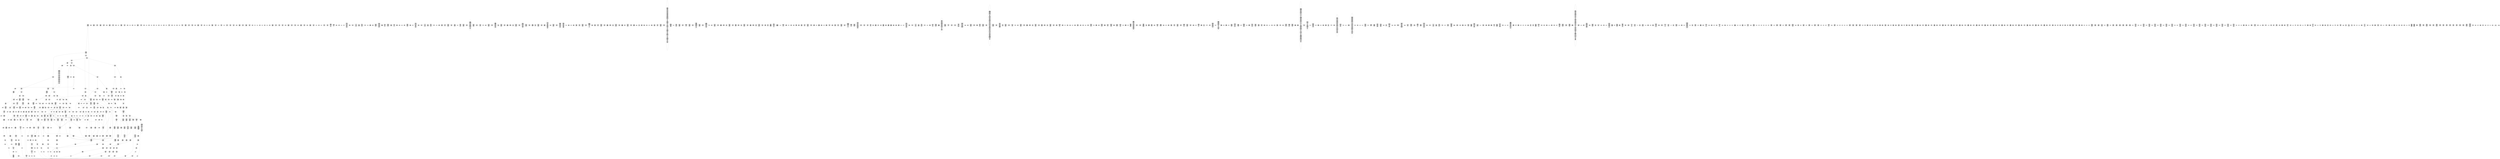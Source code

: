 /* Generated by GvGen v.1.0 (https://www.github.com/stricaud/gvgen) */

digraph G {
compound=true;
   node1 [label="[anywhere]"];
   node2 [label="# 0x0
PUSHX Data
PUSHX Data
MSTORE
PUSHX LogicData
CALLDATASIZE
LT
PUSHX Data
JUMPI
"];
   node3 [label="# 0xd
PUSHX Data
CALLDATALOAD
PUSHX BitData
SHR
PUSHX LogicData
GT
PUSHX Data
JUMPI
"];
   node4 [label="# 0x1e
PUSHX LogicData
GT
PUSHX Data
JUMPI
"];
   node5 [label="# 0x29
PUSHX LogicData
GT
PUSHX Data
JUMPI
"];
   node6 [label="# 0x34
PUSHX LogicData
EQ
PUSHX Data
JUMPI
"];
   node7 [label="# 0x3f
PUSHX LogicData
EQ
PUSHX Data
JUMPI
"];
   node8 [label="# 0x4a
PUSHX LogicData
EQ
PUSHX Data
JUMPI
"];
   node9 [label="# 0x55
PUSHX LogicData
EQ
PUSHX Data
JUMPI
"];
   node10 [label="# 0x60
PUSHX LogicData
EQ
PUSHX Data
JUMPI
"];
   node11 [label="# 0x6b
PUSHX LogicData
EQ
PUSHX Data
JUMPI
"];
   node12 [label="# 0x76
PUSHX Data
JUMP
"];
   node13 [label="# 0x7a
JUMPDEST
PUSHX LogicData
EQ
PUSHX Data
JUMPI
"];
   node14 [label="# 0x86
PUSHX LogicData
EQ
PUSHX Data
JUMPI
"];
   node15 [label="# 0x91
PUSHX LogicData
EQ
PUSHX Data
JUMPI
"];
   node16 [label="# 0x9c
PUSHX LogicData
EQ
PUSHX Data
JUMPI
"];
   node17 [label="# 0xa7
PUSHX LogicData
EQ
PUSHX Data
JUMPI
"];
   node18 [label="# 0xb2
PUSHX LogicData
EQ
PUSHX Data
JUMPI
"];
   node19 [label="# 0xbd
PUSHX Data
JUMP
"];
   node20 [label="# 0xc1
JUMPDEST
PUSHX LogicData
GT
PUSHX Data
JUMPI
"];
   node21 [label="# 0xcd
PUSHX LogicData
EQ
PUSHX Data
JUMPI
"];
   node22 [label="# 0xd8
PUSHX LogicData
EQ
PUSHX Data
JUMPI
"];
   node23 [label="# 0xe3
PUSHX LogicData
EQ
PUSHX Data
JUMPI
"];
   node24 [label="# 0xee
PUSHX LogicData
EQ
PUSHX Data
JUMPI
"];
   node25 [label="# 0xf9
PUSHX LogicData
EQ
PUSHX Data
JUMPI
"];
   node26 [label="# 0x104
PUSHX LogicData
EQ
PUSHX Data
JUMPI
"];
   node27 [label="# 0x10f
PUSHX Data
JUMP
"];
   node28 [label="# 0x113
JUMPDEST
PUSHX LogicData
EQ
PUSHX Data
JUMPI
"];
   node29 [label="# 0x11f
PUSHX LogicData
EQ
PUSHX Data
JUMPI
"];
   node30 [label="# 0x12a
PUSHX LogicData
EQ
PUSHX Data
JUMPI
"];
   node31 [label="# 0x135
PUSHX LogicData
EQ
PUSHX Data
JUMPI
"];
   node32 [label="# 0x140
PUSHX LogicData
EQ
PUSHX Data
JUMPI
"];
   node33 [label="# 0x14b
PUSHX Data
JUMP
"];
   node34 [label="# 0x14f
JUMPDEST
PUSHX LogicData
GT
PUSHX Data
JUMPI
"];
   node35 [label="# 0x15b
PUSHX LogicData
GT
PUSHX Data
JUMPI
"];
   node36 [label="# 0x166
PUSHX LogicData
EQ
PUSHX Data
JUMPI
"];
   node37 [label="# 0x171
PUSHX LogicData
EQ
PUSHX Data
JUMPI
"];
   node38 [label="# 0x17c
PUSHX LogicData
EQ
PUSHX Data
JUMPI
"];
   node39 [label="# 0x187
PUSHX LogicData
EQ
PUSHX Data
JUMPI
"];
   node40 [label="# 0x192
PUSHX LogicData
EQ
PUSHX Data
JUMPI
"];
   node41 [label="# 0x19d
PUSHX LogicData
EQ
PUSHX Data
JUMPI
"];
   node42 [label="# 0x1a8
PUSHX Data
JUMP
"];
   node43 [label="# 0x1ac
JUMPDEST
PUSHX LogicData
EQ
PUSHX Data
JUMPI
"];
   node44 [label="# 0x1b8
PUSHX LogicData
EQ
PUSHX Data
JUMPI
"];
   node45 [label="# 0x1c3
PUSHX LogicData
EQ
PUSHX Data
JUMPI
"];
   node46 [label="# 0x1ce
PUSHX LogicData
EQ
PUSHX Data
JUMPI
"];
   node47 [label="# 0x1d9
PUSHX LogicData
EQ
PUSHX Data
JUMPI
"];
   node48 [label="# 0x1e4
PUSHX Data
JUMP
"];
   node49 [label="# 0x1e8
JUMPDEST
PUSHX LogicData
GT
PUSHX Data
JUMPI
"];
   node50 [label="# 0x1f4
PUSHX LogicData
EQ
PUSHX Data
JUMPI
"];
   node51 [label="# 0x1ff
PUSHX LogicData
EQ
PUSHX Data
JUMPI
"];
   node52 [label="# 0x20a
PUSHX LogicData
EQ
PUSHX Data
JUMPI
"];
   node53 [label="# 0x215
PUSHX LogicData
EQ
PUSHX Data
JUMPI
"];
   node54 [label="# 0x220
PUSHX LogicData
EQ
PUSHX Data
JUMPI
"];
   node55 [label="# 0x22b
PUSHX LogicData
EQ
PUSHX Data
JUMPI
"];
   node56 [label="# 0x236
PUSHX Data
JUMP
"];
   node57 [label="# 0x23a
JUMPDEST
PUSHX LogicData
EQ
PUSHX Data
JUMPI
"];
   node58 [label="# 0x246
PUSHX LogicData
EQ
PUSHX Data
JUMPI
"];
   node59 [label="# 0x251
PUSHX LogicData
EQ
PUSHX Data
JUMPI
"];
   node60 [label="# 0x25c
PUSHX LogicData
EQ
PUSHX Data
JUMPI
"];
   node61 [label="# 0x267
PUSHX LogicData
EQ
PUSHX Data
JUMPI
"];
   node62 [label="# 0x272
JUMPDEST
PUSHX Data
REVERT
"];
   node63 [label="# 0x277
JUMPDEST
CALLVALUE
ISZERO
PUSHX Data
JUMPI
"];
   node64 [label="# 0x27f
PUSHX Data
REVERT
"];
   node65 [label="# 0x283
JUMPDEST
PUSHX Data
PUSHX ArithData
CALLDATASIZE
SUB
ADD
PUSHX Data
PUSHX Data
JUMP
"];
   node66 [label="# 0x299
JUMPDEST
PUSHX Data
JUMP
"];
   node67 [label="# 0x29e
JUMPDEST
PUSHX MemData
MLOAD
PUSHX Data
PUSHX Data
JUMP
"];
   node68 [label="# 0x2ab
JUMPDEST
PUSHX MemData
MLOAD
SUB
RETURN
"];
   node69 [label="# 0x2b4
JUMPDEST
CALLVALUE
ISZERO
PUSHX Data
JUMPI
"];
   node70 [label="# 0x2bc
PUSHX Data
REVERT
"];
   node71 [label="# 0x2c0
JUMPDEST
PUSHX Data
PUSHX Data
JUMP
"];
   node72 [label="# 0x2c9
JUMPDEST
PUSHX MemData
MLOAD
PUSHX Data
PUSHX Data
JUMP
"];
   node73 [label="# 0x2d6
JUMPDEST
PUSHX MemData
MLOAD
SUB
RETURN
"];
   node74 [label="# 0x2df
JUMPDEST
CALLVALUE
ISZERO
PUSHX Data
JUMPI
"];
   node75 [label="# 0x2e7
PUSHX Data
REVERT
"];
   node76 [label="# 0x2eb
JUMPDEST
PUSHX Data
PUSHX ArithData
CALLDATASIZE
SUB
ADD
PUSHX Data
PUSHX Data
JUMP
"];
   node77 [label="# 0x301
JUMPDEST
PUSHX Data
JUMP
"];
   node78 [label="# 0x306
JUMPDEST
PUSHX MemData
MLOAD
PUSHX Data
PUSHX Data
JUMP
"];
   node79 [label="# 0x313
JUMPDEST
PUSHX MemData
MLOAD
SUB
RETURN
"];
   node80 [label="# 0x31c
JUMPDEST
CALLVALUE
ISZERO
PUSHX Data
JUMPI
"];
   node81 [label="# 0x324
PUSHX Data
REVERT
"];
   node82 [label="# 0x328
JUMPDEST
PUSHX Data
PUSHX ArithData
CALLDATASIZE
SUB
ADD
PUSHX Data
PUSHX Data
JUMP
"];
   node83 [label="# 0x33e
JUMPDEST
PUSHX Data
JUMP
"];
   node84 [label="# 0x343
JUMPDEST
STOP
"];
   node85 [label="# 0x345
JUMPDEST
CALLVALUE
ISZERO
PUSHX Data
JUMPI
"];
   node86 [label="# 0x34d
PUSHX Data
REVERT
"];
   node87 [label="# 0x351
JUMPDEST
PUSHX Data
PUSHX Data
JUMP
"];
   node88 [label="# 0x35a
JUMPDEST
PUSHX MemData
MLOAD
PUSHX Data
PUSHX Data
JUMP
"];
   node89 [label="# 0x367
JUMPDEST
PUSHX MemData
MLOAD
SUB
RETURN
"];
   node90 [label="# 0x370
JUMPDEST
CALLVALUE
ISZERO
PUSHX Data
JUMPI
"];
   node91 [label="# 0x378
PUSHX Data
REVERT
"];
   node92 [label="# 0x37c
JUMPDEST
PUSHX Data
PUSHX ArithData
CALLDATASIZE
SUB
ADD
PUSHX Data
PUSHX Data
JUMP
"];
   node93 [label="# 0x392
JUMPDEST
PUSHX Data
JUMP
"];
   node94 [label="# 0x397
JUMPDEST
STOP
"];
   node95 [label="# 0x399
JUMPDEST
PUSHX Data
PUSHX ArithData
CALLDATASIZE
SUB
ADD
PUSHX Data
PUSHX Data
JUMP
"];
   node96 [label="# 0x3ae
JUMPDEST
PUSHX Data
JUMP
"];
   node97 [label="# 0x3b3
JUMPDEST
STOP
"];
   node98 [label="# 0x3b5
JUMPDEST
CALLVALUE
ISZERO
PUSHX Data
JUMPI
"];
   node99 [label="# 0x3bd
PUSHX Data
REVERT
"];
   node100 [label="# 0x3c1
JUMPDEST
PUSHX Data
PUSHX Data
JUMP
"];
   node101 [label="# 0x3ca
JUMPDEST
PUSHX MemData
MLOAD
PUSHX Data
PUSHX Data
JUMP
"];
   node102 [label="# 0x3d7
JUMPDEST
PUSHX MemData
MLOAD
SUB
RETURN
"];
   node103 [label="# 0x3e0
JUMPDEST
CALLVALUE
ISZERO
PUSHX Data
JUMPI
"];
   node104 [label="# 0x3e8
PUSHX Data
REVERT
"];
   node105 [label="# 0x3ec
JUMPDEST
PUSHX Data
PUSHX ArithData
CALLDATASIZE
SUB
ADD
PUSHX Data
PUSHX Data
JUMP
"];
   node106 [label="# 0x402
JUMPDEST
PUSHX Data
JUMP
"];
   node107 [label="# 0x407
JUMPDEST
STOP
"];
   node108 [label="# 0x409
JUMPDEST
CALLVALUE
ISZERO
PUSHX Data
JUMPI
"];
   node109 [label="# 0x411
PUSHX Data
REVERT
"];
   node110 [label="# 0x415
JUMPDEST
PUSHX Data
PUSHX ArithData
CALLDATASIZE
SUB
ADD
PUSHX Data
PUSHX Data
JUMP
"];
   node111 [label="# 0x42b
JUMPDEST
PUSHX Data
JUMP
"];
   node112 [label="# 0x430
JUMPDEST
STOP
"];
   node113 [label="# 0x432
JUMPDEST
CALLVALUE
ISZERO
PUSHX Data
JUMPI
"];
   node114 [label="# 0x43a
PUSHX Data
REVERT
"];
   node115 [label="# 0x43e
JUMPDEST
PUSHX Data
PUSHX ArithData
CALLDATASIZE
SUB
ADD
PUSHX Data
PUSHX Data
JUMP
"];
   node116 [label="# 0x454
JUMPDEST
PUSHX Data
JUMP
"];
   node117 [label="# 0x459
JUMPDEST
STOP
"];
   node118 [label="# 0x45b
JUMPDEST
CALLVALUE
ISZERO
PUSHX Data
JUMPI
"];
   node119 [label="# 0x463
PUSHX Data
REVERT
"];
   node120 [label="# 0x467
JUMPDEST
PUSHX Data
PUSHX ArithData
CALLDATASIZE
SUB
ADD
PUSHX Data
PUSHX Data
JUMP
"];
   node121 [label="# 0x47d
JUMPDEST
PUSHX Data
JUMP
"];
   node122 [label="# 0x482
JUMPDEST
STOP
"];
   node123 [label="# 0x484
JUMPDEST
CALLVALUE
ISZERO
PUSHX Data
JUMPI
"];
   node124 [label="# 0x48c
PUSHX Data
REVERT
"];
   node125 [label="# 0x490
JUMPDEST
PUSHX Data
PUSHX ArithData
CALLDATASIZE
SUB
ADD
PUSHX Data
PUSHX Data
JUMP
"];
   node126 [label="# 0x4a6
JUMPDEST
PUSHX Data
JUMP
"];
   node127 [label="# 0x4ab
JUMPDEST
STOP
"];
   node128 [label="# 0x4ad
JUMPDEST
CALLVALUE
ISZERO
PUSHX Data
JUMPI
"];
   node129 [label="# 0x4b5
PUSHX Data
REVERT
"];
   node130 [label="# 0x4b9
JUMPDEST
PUSHX Data
PUSHX Data
JUMP
"];
   node131 [label="# 0x4c2
JUMPDEST
PUSHX MemData
MLOAD
PUSHX Data
PUSHX Data
JUMP
"];
   node132 [label="# 0x4cf
JUMPDEST
PUSHX MemData
MLOAD
SUB
RETURN
"];
   node133 [label="# 0x4d8
JUMPDEST
PUSHX Data
PUSHX ArithData
CALLDATASIZE
SUB
ADD
PUSHX Data
PUSHX Data
JUMP
"];
   node134 [label="# 0x4ed
JUMPDEST
PUSHX Data
JUMP
"];
   node135 [label="# 0x4f2
JUMPDEST
STOP
"];
   node136 [label="# 0x4f4
JUMPDEST
CALLVALUE
ISZERO
PUSHX Data
JUMPI
"];
   node137 [label="# 0x4fc
PUSHX Data
REVERT
"];
   node138 [label="# 0x500
JUMPDEST
PUSHX Data
PUSHX ArithData
CALLDATASIZE
SUB
ADD
PUSHX Data
PUSHX Data
JUMP
"];
   node139 [label="# 0x516
JUMPDEST
PUSHX Data
JUMP
"];
   node140 [label="# 0x51b
JUMPDEST
STOP
"];
   node141 [label="# 0x51d
JUMPDEST
CALLVALUE
ISZERO
PUSHX Data
JUMPI
"];
   node142 [label="# 0x525
PUSHX Data
REVERT
"];
   node143 [label="# 0x529
JUMPDEST
PUSHX Data
PUSHX Data
JUMP
"];
   node144 [label="# 0x532
JUMPDEST
PUSHX MemData
MLOAD
PUSHX Data
PUSHX Data
JUMP
"];
   node145 [label="# 0x53f
JUMPDEST
PUSHX MemData
MLOAD
SUB
RETURN
"];
   node146 [label="# 0x548
JUMPDEST
CALLVALUE
ISZERO
PUSHX Data
JUMPI
"];
   node147 [label="# 0x550
PUSHX Data
REVERT
"];
   node148 [label="# 0x554
JUMPDEST
PUSHX Data
PUSHX Data
JUMP
"];
   node149 [label="# 0x55d
JUMPDEST
PUSHX MemData
MLOAD
PUSHX Data
PUSHX Data
JUMP
"];
   node150 [label="# 0x56a
JUMPDEST
PUSHX MemData
MLOAD
SUB
RETURN
"];
   node151 [label="# 0x573
JUMPDEST
CALLVALUE
ISZERO
PUSHX Data
JUMPI
"];
   node152 [label="# 0x57b
PUSHX Data
REVERT
"];
   node153 [label="# 0x57f
JUMPDEST
PUSHX Data
PUSHX Data
JUMP
"];
   node154 [label="# 0x588
JUMPDEST
PUSHX MemData
MLOAD
PUSHX Data
PUSHX Data
JUMP
"];
   node155 [label="# 0x595
JUMPDEST
PUSHX MemData
MLOAD
SUB
RETURN
"];
   node156 [label="# 0x59e
JUMPDEST
CALLVALUE
ISZERO
PUSHX Data
JUMPI
"];
   node157 [label="# 0x5a6
PUSHX Data
REVERT
"];
   node158 [label="# 0x5aa
JUMPDEST
PUSHX Data
PUSHX ArithData
CALLDATASIZE
SUB
ADD
PUSHX Data
PUSHX Data
JUMP
"];
   node159 [label="# 0x5c0
JUMPDEST
PUSHX Data
JUMP
"];
   node160 [label="# 0x5c5
JUMPDEST
PUSHX MemData
MLOAD
PUSHX Data
PUSHX Data
JUMP
"];
   node161 [label="# 0x5d2
JUMPDEST
PUSHX MemData
MLOAD
SUB
RETURN
"];
   node162 [label="# 0x5db
JUMPDEST
CALLVALUE
ISZERO
PUSHX Data
JUMPI
"];
   node163 [label="# 0x5e3
PUSHX Data
REVERT
"];
   node164 [label="# 0x5e7
JUMPDEST
PUSHX Data
PUSHX ArithData
CALLDATASIZE
SUB
ADD
PUSHX Data
PUSHX Data
JUMP
"];
   node165 [label="# 0x5fd
JUMPDEST
PUSHX Data
JUMP
"];
   node166 [label="# 0x602
JUMPDEST
STOP
"];
   node167 [label="# 0x604
JUMPDEST
CALLVALUE
ISZERO
PUSHX Data
JUMPI
"];
   node168 [label="# 0x60c
PUSHX Data
REVERT
"];
   node169 [label="# 0x610
JUMPDEST
PUSHX Data
PUSHX ArithData
CALLDATASIZE
SUB
ADD
PUSHX Data
PUSHX Data
JUMP
"];
   node170 [label="# 0x626
JUMPDEST
PUSHX Data
JUMP
"];
   node171 [label="# 0x62b
JUMPDEST
PUSHX MemData
MLOAD
PUSHX Data
PUSHX Data
JUMP
"];
   node172 [label="# 0x638
JUMPDEST
PUSHX MemData
MLOAD
SUB
RETURN
"];
   node173 [label="# 0x641
JUMPDEST
CALLVALUE
ISZERO
PUSHX Data
JUMPI
"];
   node174 [label="# 0x649
PUSHX Data
REVERT
"];
   node175 [label="# 0x64d
JUMPDEST
PUSHX Data
PUSHX Data
JUMP
"];
   node176 [label="# 0x656
JUMPDEST
STOP
"];
   node177 [label="# 0x658
JUMPDEST
CALLVALUE
ISZERO
PUSHX Data
JUMPI
"];
   node178 [label="# 0x660
PUSHX Data
REVERT
"];
   node179 [label="# 0x664
JUMPDEST
PUSHX Data
PUSHX Data
JUMP
"];
   node180 [label="# 0x66d
JUMPDEST
PUSHX MemData
MLOAD
PUSHX Data
PUSHX Data
JUMP
"];
   node181 [label="# 0x67a
JUMPDEST
PUSHX MemData
MLOAD
SUB
RETURN
"];
   node182 [label="# 0x683
JUMPDEST
CALLVALUE
ISZERO
PUSHX Data
JUMPI
"];
   node183 [label="# 0x68b
PUSHX Data
REVERT
"];
   node184 [label="# 0x68f
JUMPDEST
PUSHX Data
PUSHX Data
JUMP
"];
   node185 [label="# 0x698
JUMPDEST
STOP
"];
   node186 [label="# 0x69a
JUMPDEST
CALLVALUE
ISZERO
PUSHX Data
JUMPI
"];
   node187 [label="# 0x6a2
PUSHX Data
REVERT
"];
   node188 [label="# 0x6a6
JUMPDEST
PUSHX Data
PUSHX Data
JUMP
"];
   node189 [label="# 0x6af
JUMPDEST
PUSHX MemData
MLOAD
PUSHX Data
PUSHX Data
JUMP
"];
   node190 [label="# 0x6bc
JUMPDEST
PUSHX MemData
MLOAD
SUB
RETURN
"];
   node191 [label="# 0x6c5
JUMPDEST
CALLVALUE
ISZERO
PUSHX Data
JUMPI
"];
   node192 [label="# 0x6cd
PUSHX Data
REVERT
"];
   node193 [label="# 0x6d1
JUMPDEST
PUSHX Data
PUSHX Data
JUMP
"];
   node194 [label="# 0x6da
JUMPDEST
PUSHX MemData
MLOAD
PUSHX Data
PUSHX Data
JUMP
"];
   node195 [label="# 0x6e7
JUMPDEST
PUSHX MemData
MLOAD
SUB
RETURN
"];
   node196 [label="# 0x6f0
JUMPDEST
CALLVALUE
ISZERO
PUSHX Data
JUMPI
"];
   node197 [label="# 0x6f8
PUSHX Data
REVERT
"];
   node198 [label="# 0x6fc
JUMPDEST
PUSHX Data
PUSHX Data
JUMP
"];
   node199 [label="# 0x705
JUMPDEST
PUSHX MemData
MLOAD
PUSHX Data
PUSHX Data
JUMP
"];
   node200 [label="# 0x718
JUMPDEST
PUSHX MemData
MLOAD
SUB
RETURN
"];
   node201 [label="# 0x721
JUMPDEST
CALLVALUE
ISZERO
PUSHX Data
JUMPI
"];
   node202 [label="# 0x729
PUSHX Data
REVERT
"];
   node203 [label="# 0x72d
JUMPDEST
PUSHX Data
PUSHX ArithData
CALLDATASIZE
SUB
ADD
PUSHX Data
PUSHX Data
JUMP
"];
   node204 [label="# 0x743
JUMPDEST
PUSHX Data
JUMP
"];
   node205 [label="# 0x748
JUMPDEST
PUSHX MemData
MLOAD
PUSHX Data
PUSHX Data
JUMP
"];
   node206 [label="# 0x755
JUMPDEST
PUSHX MemData
MLOAD
SUB
RETURN
"];
   node207 [label="# 0x75e
JUMPDEST
CALLVALUE
ISZERO
PUSHX Data
JUMPI
"];
   node208 [label="# 0x766
PUSHX Data
REVERT
"];
   node209 [label="# 0x76a
JUMPDEST
PUSHX Data
PUSHX Data
JUMP
"];
   node210 [label="# 0x773
JUMPDEST
PUSHX MemData
MLOAD
PUSHX Data
PUSHX Data
JUMP
"];
   node211 [label="# 0x780
JUMPDEST
PUSHX MemData
MLOAD
SUB
RETURN
"];
   node212 [label="# 0x789
JUMPDEST
CALLVALUE
ISZERO
PUSHX Data
JUMPI
"];
   node213 [label="# 0x791
PUSHX Data
REVERT
"];
   node214 [label="# 0x795
JUMPDEST
PUSHX Data
PUSHX ArithData
CALLDATASIZE
SUB
ADD
PUSHX Data
PUSHX Data
JUMP
"];
   node215 [label="# 0x7ab
JUMPDEST
PUSHX Data
JUMP
"];
   node216 [label="# 0x7b0
JUMPDEST
STOP
"];
   node217 [label="# 0x7b2
JUMPDEST
CALLVALUE
ISZERO
PUSHX Data
JUMPI
"];
   node218 [label="# 0x7ba
PUSHX Data
REVERT
"];
   node219 [label="# 0x7be
JUMPDEST
PUSHX Data
PUSHX Data
JUMP
"];
   node220 [label="# 0x7c7
JUMPDEST
STOP
"];
   node221 [label="# 0x7c9
JUMPDEST
PUSHX Data
PUSHX ArithData
CALLDATASIZE
SUB
ADD
PUSHX Data
PUSHX Data
JUMP
"];
   node222 [label="# 0x7de
JUMPDEST
PUSHX Data
JUMP
"];
   node223 [label="# 0x7e3
JUMPDEST
STOP
"];
   node224 [label="# 0x7e5
JUMPDEST
CALLVALUE
ISZERO
PUSHX Data
JUMPI
"];
   node225 [label="# 0x7ed
PUSHX Data
REVERT
"];
   node226 [label="# 0x7f1
JUMPDEST
PUSHX Data
PUSHX ArithData
CALLDATASIZE
SUB
ADD
PUSHX Data
PUSHX Data
JUMP
"];
   node227 [label="# 0x807
JUMPDEST
PUSHX Data
JUMP
"];
   node228 [label="# 0x80c
JUMPDEST
STOP
"];
   node229 [label="# 0x80e
JUMPDEST
CALLVALUE
ISZERO
PUSHX Data
JUMPI
"];
   node230 [label="# 0x816
PUSHX Data
REVERT
"];
   node231 [label="# 0x81a
JUMPDEST
PUSHX Data
PUSHX ArithData
CALLDATASIZE
SUB
ADD
PUSHX Data
PUSHX Data
JUMP
"];
   node232 [label="# 0x830
JUMPDEST
PUSHX Data
JUMP
"];
   node233 [label="# 0x835
JUMPDEST
PUSHX MemData
MLOAD
PUSHX Data
PUSHX Data
JUMP
"];
   node234 [label="# 0x842
JUMPDEST
PUSHX MemData
MLOAD
SUB
RETURN
"];
   node235 [label="# 0x84b
JUMPDEST
CALLVALUE
ISZERO
PUSHX Data
JUMPI
"];
   node236 [label="# 0x853
PUSHX Data
REVERT
"];
   node237 [label="# 0x857
JUMPDEST
PUSHX Data
PUSHX Data
JUMP
"];
   node238 [label="# 0x860
JUMPDEST
PUSHX MemData
MLOAD
PUSHX Data
PUSHX Data
JUMP
"];
   node239 [label="# 0x86d
JUMPDEST
PUSHX MemData
MLOAD
SUB
RETURN
"];
   node240 [label="# 0x876
JUMPDEST
CALLVALUE
ISZERO
PUSHX Data
JUMPI
"];
   node241 [label="# 0x87e
PUSHX Data
REVERT
"];
   node242 [label="# 0x882
JUMPDEST
PUSHX Data
PUSHX Data
JUMP
"];
   node243 [label="# 0x88b
JUMPDEST
PUSHX MemData
MLOAD
PUSHX Data
PUSHX Data
JUMP
"];
   node244 [label="# 0x898
JUMPDEST
PUSHX MemData
MLOAD
SUB
RETURN
"];
   node245 [label="# 0x8a1
JUMPDEST
CALLVALUE
ISZERO
PUSHX Data
JUMPI
"];
   node246 [label="# 0x8a9
PUSHX Data
REVERT
"];
   node247 [label="# 0x8ad
JUMPDEST
PUSHX Data
PUSHX ArithData
CALLDATASIZE
SUB
ADD
PUSHX Data
PUSHX Data
JUMP
"];
   node248 [label="# 0x8c3
JUMPDEST
PUSHX Data
JUMP
"];
   node249 [label="# 0x8c8
JUMPDEST
PUSHX MemData
MLOAD
PUSHX Data
PUSHX Data
JUMP
"];
   node250 [label="# 0x8d5
JUMPDEST
PUSHX MemData
MLOAD
SUB
RETURN
"];
   node251 [label="# 0x8de
JUMPDEST
CALLVALUE
ISZERO
PUSHX Data
JUMPI
"];
   node252 [label="# 0x8e6
PUSHX Data
REVERT
"];
   node253 [label="# 0x8ea
JUMPDEST
PUSHX Data
PUSHX Data
JUMP
"];
   node254 [label="# 0x8f3
JUMPDEST
PUSHX MemData
MLOAD
PUSHX Data
PUSHX Data
JUMP
"];
   node255 [label="# 0x900
JUMPDEST
PUSHX MemData
MLOAD
SUB
RETURN
"];
   node256 [label="# 0x909
JUMPDEST
CALLVALUE
ISZERO
PUSHX Data
JUMPI
"];
   node257 [label="# 0x911
PUSHX Data
REVERT
"];
   node258 [label="# 0x915
JUMPDEST
PUSHX Data
PUSHX ArithData
CALLDATASIZE
SUB
ADD
PUSHX Data
PUSHX Data
JUMP
"];
   node259 [label="# 0x92b
JUMPDEST
PUSHX Data
JUMP
"];
   node260 [label="# 0x930
JUMPDEST
PUSHX MemData
MLOAD
PUSHX Data
PUSHX Data
JUMP
"];
   node261 [label="# 0x93d
JUMPDEST
PUSHX MemData
MLOAD
SUB
RETURN
"];
   node262 [label="# 0x946
JUMPDEST
CALLVALUE
ISZERO
PUSHX Data
JUMPI
"];
   node263 [label="# 0x94e
PUSHX Data
REVERT
"];
   node264 [label="# 0x952
JUMPDEST
PUSHX Data
PUSHX ArithData
CALLDATASIZE
SUB
ADD
PUSHX Data
PUSHX Data
JUMP
"];
   node265 [label="# 0x968
JUMPDEST
PUSHX Data
JUMP
"];
   node266 [label="# 0x96d
JUMPDEST
PUSHX MemData
MLOAD
PUSHX Data
PUSHX Data
JUMP
"];
   node267 [label="# 0x97a
JUMPDEST
PUSHX MemData
MLOAD
SUB
RETURN
"];
   node268 [label="# 0x983
JUMPDEST
CALLVALUE
ISZERO
PUSHX Data
JUMPI
"];
   node269 [label="# 0x98b
PUSHX Data
REVERT
"];
   node270 [label="# 0x98f
JUMPDEST
PUSHX Data
PUSHX Data
JUMP
"];
   node271 [label="# 0x998
JUMPDEST
STOP
"];
   node272 [label="# 0x99a
JUMPDEST
CALLVALUE
ISZERO
PUSHX Data
JUMPI
"];
   node273 [label="# 0x9a2
PUSHX Data
REVERT
"];
   node274 [label="# 0x9a6
JUMPDEST
PUSHX Data
PUSHX ArithData
CALLDATASIZE
SUB
ADD
PUSHX Data
PUSHX Data
JUMP
"];
   node275 [label="# 0x9bc
JUMPDEST
PUSHX Data
JUMP
"];
   node276 [label="# 0x9c1
JUMPDEST
STOP
"];
   node277 [label="# 0x9c3
JUMPDEST
CALLVALUE
ISZERO
PUSHX Data
JUMPI
"];
   node278 [label="# 0x9cb
PUSHX Data
REVERT
"];
   node279 [label="# 0x9cf
JUMPDEST
PUSHX Data
PUSHX Data
JUMP
"];
   node280 [label="# 0x9d8
JUMPDEST
PUSHX MemData
MLOAD
PUSHX Data
PUSHX Data
JUMP
"];
   node281 [label="# 0x9e5
JUMPDEST
PUSHX MemData
MLOAD
SUB
RETURN
"];
   node282 [label="# 0x9ee
JUMPDEST
CALLVALUE
ISZERO
PUSHX Data
JUMPI
"];
   node283 [label="# 0x9f6
PUSHX Data
REVERT
"];
   node284 [label="# 0x9fa
JUMPDEST
PUSHX Data
PUSHX Data
JUMP
"];
   node285 [label="# 0xa03
JUMPDEST
PUSHX MemData
MLOAD
PUSHX Data
PUSHX Data
JUMP
"];
   node286 [label="# 0xa10
JUMPDEST
PUSHX MemData
MLOAD
SUB
RETURN
"];
   node287 [label="# 0xa19
JUMPDEST
PUSHX Data
PUSHX BitData
PUSHX BitData
NOT
AND
PUSHX BitData
NOT
AND
EQ
PUSHX Data
JUMPI
"];
   node288 [label="# 0xa82
PUSHX BitData
PUSHX BitData
NOT
AND
PUSHX BitData
NOT
AND
EQ
"];
   node289 [label="# 0xae4
JUMPDEST
PUSHX Data
JUMPI
"];
   node290 [label="# 0xaea
PUSHX Data
PUSHX Data
JUMP
"];
   node291 [label="# 0xaf3
JUMPDEST
"];
   node292 [label="# 0xaf4
JUMPDEST
JUMP
"];
   node293 [label="# 0xafb
JUMPDEST
PUSHX Data
PUSHX StorData
SLOAD
PUSHX Data
PUSHX Data
JUMP
"];
   node294 [label="# 0xb0a
JUMPDEST
PUSHX ArithData
ADD
PUSHX ArithData
DIV
MUL
PUSHX ArithData
ADD
PUSHX MemData
MLOAD
ADD
PUSHX Data
MSTORE
MSTORE
PUSHX ArithData
ADD
SLOAD
PUSHX Data
PUSHX Data
JUMP
"];
   node295 [label="# 0xb36
JUMPDEST
ISZERO
PUSHX Data
JUMPI
"];
   node296 [label="# 0xb3d
PUSHX LogicData
LT
PUSHX Data
JUMPI
"];
   node297 [label="# 0xb45
PUSHX ArithData
SLOAD
DIV
MUL
MSTORE
PUSHX ArithData
ADD
PUSHX Data
JUMP
"];
   node298 [label="# 0xb58
JUMPDEST
ADD
PUSHX Data
MSTORE
PUSHX Data
PUSHX Data
SHA3
"];
   node299 [label="# 0xb66
JUMPDEST
SLOAD
MSTORE
PUSHX ArithData
ADD
PUSHX ArithData
ADD
GT
PUSHX Data
JUMPI
"];
   node300 [label="# 0xb7a
SUB
PUSHX BitData
AND
ADD
"];
   node301 [label="# 0xb83
JUMPDEST
JUMP
"];
   node302 [label="# 0xb8d
JUMPDEST
PUSHX Data
PUSHX Data
PUSHX Data
JUMP
"];
   node303 [label="# 0xb98
JUMPDEST
PUSHX Data
JUMPI
"];
   node304 [label="# 0xb9d
PUSHX MemData
MLOAD
PUSHX Data
MSTORE
PUSHX ArithData
ADD
PUSHX MemData
MLOAD
SUB
REVERT
"];
   node305 [label="# 0xbce
JUMPDEST
PUSHX Data
PUSHX ArithData
MSTORE
PUSHX ArithData
ADD
MSTORE
PUSHX ArithData
ADD
PUSHX Data
SHA3
PUSHX ArithData
SLOAD
PUSHX ArithData
EXP
DIV
PUSHX BitData
AND
JUMP
"];
   node306 [label="# 0xc09
JUMPDEST
PUSHX Data
PUSHX Data
PUSHX Data
JUMP
"];
   node307 [label="# 0xc14
JUMPDEST
PUSHX BitData
AND
PUSHX BitData
AND
EQ
ISZERO
PUSHX Data
JUMPI
"];
   node308 [label="# 0xc4b
PUSHX MemData
MLOAD
PUSHX Data
MSTORE
PUSHX ArithData
ADD
PUSHX MemData
MLOAD
SUB
REVERT
"];
   node309 [label="# 0xc7c
JUMPDEST
PUSHX BitData
AND
PUSHX Data
PUSHX Data
JUMP
"];
   node310 [label="# 0xc9b
JUMPDEST
PUSHX BitData
AND
EQ
ISZERO
ISZERO
PUSHX Data
JUMPI
"];
   node311 [label="# 0xcba
PUSHX Data
PUSHX Data
PUSHX Data
JUMP
"];
   node312 [label="# 0xcc6
JUMPDEST
PUSHX Data
JUMP
"];
   node313 [label="# 0xccb
JUMPDEST
ISZERO
"];
   node314 [label="# 0xccd
JUMPDEST
ISZERO
PUSHX Data
JUMPI
"];
   node315 [label="# 0xcd3
PUSHX MemData
MLOAD
PUSHX Data
MSTORE
PUSHX ArithData
ADD
PUSHX MemData
MLOAD
SUB
REVERT
"];
   node316 [label="# 0xd04
JUMPDEST
PUSHX Data
PUSHX Data
JUMP
"];
   node317 [label="# 0xd0f
JUMPDEST
JUMP
"];
   node318 [label="# 0xd14
JUMPDEST
PUSHX StorData
SLOAD
PUSHX Data
PUSHX Data
JUMP
"];
   node319 [label="# 0xd21
JUMPDEST
PUSHX ArithData
ADD
PUSHX ArithData
DIV
MUL
PUSHX ArithData
ADD
PUSHX MemData
MLOAD
ADD
PUSHX Data
MSTORE
MSTORE
PUSHX ArithData
ADD
SLOAD
PUSHX Data
PUSHX Data
JUMP
"];
   node320 [label="# 0xd4d
JUMPDEST
ISZERO
PUSHX Data
JUMPI
"];
   node321 [label="# 0xd54
PUSHX LogicData
LT
PUSHX Data
JUMPI
"];
   node322 [label="# 0xd5c
PUSHX ArithData
SLOAD
DIV
MUL
MSTORE
PUSHX ArithData
ADD
PUSHX Data
JUMP
"];
   node323 [label="# 0xd6f
JUMPDEST
ADD
PUSHX Data
MSTORE
PUSHX Data
PUSHX Data
SHA3
"];
   node324 [label="# 0xd7d
JUMPDEST
SLOAD
MSTORE
PUSHX ArithData
ADD
PUSHX ArithData
ADD
GT
PUSHX Data
JUMPI
"];
   node325 [label="# 0xd91
SUB
PUSHX BitData
AND
ADD
"];
   node326 [label="# 0xd9a
JUMPDEST
JUMP
"];
   node327 [label="# 0xda2
JUMPDEST
PUSHX Data
PUSHX Data
JUMP
"];
   node328 [label="# 0xdaa
JUMPDEST
PUSHX BitData
AND
PUSHX Data
PUSHX Data
JUMP
"];
   node329 [label="# 0xdc8
JUMPDEST
PUSHX BitData
AND
EQ
PUSHX Data
JUMPI
"];
   node330 [label="# 0xde4
PUSHX MemData
MLOAD
PUSHX Data
MSTORE
PUSHX ArithData
ADD
PUSHX Data
PUSHX Data
JUMP
"];
   node331 [label="# 0xe15
JUMPDEST
PUSHX MemData
MLOAD
SUB
REVERT
"];
   node332 [label="# 0xe1e
JUMPDEST
PUSHX Data
MLOAD
PUSHX ArithData
ADD
PUSHX Data
PUSHX Data
JUMP
"];
   node333 [label="# 0xe34
JUMPDEST
JUMP
"];
   node334 [label="# 0xe38
JUMPDEST
CALLER
PUSHX BitData
AND
ORIGIN
PUSHX BitData
AND
EQ
PUSHX Data
JUMPI
"];
   node335 [label="# 0xe6c
PUSHX MemData
MLOAD
PUSHX Data
MSTORE
PUSHX ArithData
ADD
PUSHX Data
PUSHX Data
JUMP
"];
   node336 [label="# 0xe9d
JUMPDEST
PUSHX MemData
MLOAD
SUB
REVERT
"];
   node337 [label="# 0xea6
JUMPDEST
PUSHX Data
PUSHX ArithData
PUSHX ArithData
ADD
PUSHX ArithData
SLOAD
PUSHX ArithData
EXP
DIV
PUSHX BitData
AND
PUSHX BitData
AND
PUSHX LogicData
ISZERO
ISZERO
PUSHX ArithData
PUSHX ArithData
ADD
PUSHX ArithData
SLOAD
PUSHX ArithData
EXP
DIV
PUSHX BitData
AND
ISZERO
ISZERO
EQ
PUSHX Data
JUMPI
"];
   node338 [label="# 0xee5
PUSHX MemData
MLOAD
PUSHX Data
MSTORE
PUSHX ArithData
ADD
PUSHX Data
PUSHX Data
JUMP
"];
   node339 [label="# 0xf16
JUMPDEST
PUSHX MemData
MLOAD
SUB
REVERT
"];
   node340 [label="# 0xf1f
JUMPDEST
PUSHX LogicData
EQ
ISZERO
ISZERO
PUSHX Data
JUMPI
"];
   node341 [label="# 0xf2b
TIMESTAMP
LT
ISZERO
"];
   node342 [label="# 0xf30
JUMPDEST
PUSHX Data
JUMPI
"];
   node343 [label="# 0xf35
PUSHX MemData
MLOAD
PUSHX Data
MSTORE
PUSHX ArithData
ADD
PUSHX Data
PUSHX Data
JUMP
"];
   node344 [label="# 0xf66
JUMPDEST
PUSHX MemData
MLOAD
SUB
REVERT
"];
   node345 [label="# 0xf6f
JUMPDEST
PUSHX Data
PUSHX Data
PUSHX ArithData
CALLER
PUSHX BitData
AND
PUSHX BitData
AND
MSTORE
PUSHX ArithData
ADD
MSTORE
PUSHX ArithData
ADD
PUSHX Data
SHA3
SLOAD
PUSHX BitData
PUSHX BitData
AND
JUMP
"];
   node346 [label="# 0xfc2
JUMPDEST
GT
ISZERO
PUSHX Data
JUMPI
"];
   node347 [label="# 0xfc9
PUSHX MemData
MLOAD
PUSHX Data
MSTORE
PUSHX ArithData
ADD
PUSHX Data
PUSHX Data
JUMP
"];
   node348 [label="# 0xffa
JUMPDEST
PUSHX MemData
MLOAD
SUB
REVERT
"];
   node349 [label="# 0x1003
JUMPDEST
PUSHX Data
PUSHX Data
PUSHX Data
PUSHX Data
JUMP
"];
   node350 [label="# 0x1030
JUMPDEST
PUSHX BitData
PUSHX BitData
AND
JUMP
"];
   node351 [label="# 0x103e
JUMPDEST
GT
ISZERO
PUSHX Data
JUMPI
"];
   node352 [label="# 0x1045
PUSHX MemData
MLOAD
PUSHX Data
MSTORE
PUSHX ArithData
ADD
PUSHX Data
PUSHX Data
JUMP
"];
   node353 [label="# 0x1076
JUMPDEST
PUSHX MemData
MLOAD
SUB
REVERT
"];
   node354 [label="# 0x107f
JUMPDEST
PUSHX Data
PUSHX ArithData
PUSHX ArithData
ADD
PUSHX ArithData
SLOAD
PUSHX ArithData
EXP
DIV
PUSHX BitData
AND
PUSHX BitData
AND
PUSHX LogicData
EQ
ISZERO
PUSHX Data
JUMPI
"];
   node355 [label="# 0x10b1
PUSHX MemData
MLOAD
PUSHX Data
MSTORE
PUSHX ArithData
ADD
PUSHX Data
PUSHX Data
JUMP
"];
   node356 [label="# 0x10e2
JUMPDEST
PUSHX MemData
MLOAD
SUB
REVERT
"];
   node357 [label="# 0x10eb
JUMPDEST
PUSHX Data
PUSHX Data
PUSHX BitData
PUSHX BitData
AND
JUMP
"];
   node358 [label="# 0x1100
JUMPDEST
CALLVALUE
LT
ISZERO
PUSHX Data
JUMPI
"];
   node359 [label="# 0x110b
PUSHX MemData
MLOAD
PUSHX Data
MSTORE
PUSHX ArithData
ADD
PUSHX Data
PUSHX Data
JUMP
"];
   node360 [label="# 0x113c
JUMPDEST
PUSHX MemData
MLOAD
SUB
REVERT
"];
   node361 [label="# 0x1145
JUMPDEST
PUSHX Data
PUSHX Data
CALLER
PUSHX Data
JUMP
"];
   node362 [label="# 0x1152
JUMPDEST
PUSHX ArithData
MUL
PUSHX ArithData
ADD
PUSHX MemData
MLOAD
ADD
PUSHX Data
MSTORE
MSTORE
PUSHX ArithData
ADD
PUSHX ArithData
MUL
CALLDATACOPY
PUSHX Data
ADD
MSTORE
PUSHX BitData
NOT
PUSHX ArithData
ADD
AND
ADD
PUSHX Data
JUMP
"];
   node363 [label="# 0x1199
JUMPDEST
PUSHX Data
JUMPI
"];
   node364 [label="# 0x119e
PUSHX MemData
MLOAD
PUSHX Data
MSTORE
PUSHX ArithData
ADD
PUSHX Data
PUSHX Data
JUMP
"];
   node365 [label="# 0x11cf
JUMPDEST
PUSHX MemData
MLOAD
SUB
REVERT
"];
   node366 [label="# 0x11d8
JUMPDEST
PUSHX Data
PUSHX ArithData
CALLER
PUSHX BitData
AND
PUSHX BitData
AND
MSTORE
PUSHX ArithData
ADD
MSTORE
PUSHX ArithData
ADD
PUSHX Data
SHA3
SLOAD
PUSHX Data
PUSHX Data
JUMP
"];
   node367 [label="# 0x1223
JUMPDEST
PUSHX Data
PUSHX ArithData
CALLER
PUSHX BitData
AND
PUSHX BitData
AND
MSTORE
PUSHX ArithData
ADD
MSTORE
PUSHX ArithData
ADD
PUSHX Data
SHA3
SSTORE
PUSHX Data
CALLER
PUSHX Data
JUMP
"];
   node368 [label="# 0x1270
JUMPDEST
JUMP
"];
   node369 [label="# 0x1279
JUMPDEST
PUSHX Data
PUSHX Data
PUSHX Data
JUMP
"];
   node370 [label="# 0x1283
JUMPDEST
PUSHX StorData
SLOAD
PUSHX StorData
SLOAD
SUB
SUB
JUMP
"];
   node371 [label="# 0x1290
JUMPDEST
PUSHX Data
PUSHX Data
JUMP
"];
   node372 [label="# 0x129b
JUMPDEST
JUMP
"];
   node373 [label="# 0x12a0
JUMPDEST
PUSHX Data
PUSHX Data
JUMP
"];
   node374 [label="# 0x12a8
JUMPDEST
PUSHX BitData
AND
PUSHX Data
PUSHX Data
JUMP
"];
   node375 [label="# 0x12c6
JUMPDEST
PUSHX BitData
AND
EQ
PUSHX Data
JUMPI
"];
   node376 [label="# 0x12e2
PUSHX MemData
MLOAD
PUSHX Data
MSTORE
PUSHX ArithData
ADD
PUSHX Data
PUSHX Data
JUMP
"];
   node377 [label="# 0x1313
JUMPDEST
PUSHX MemData
MLOAD
SUB
REVERT
"];
   node378 [label="# 0x131c
JUMPDEST
PUSHX ArithData
PUSHX ArithData
ADD
PUSHX ArithData
PUSHX ArithData
EXP
SLOAD
PUSHX ArithData
MUL
NOT
AND
ISZERO
ISZERO
MUL
OR
SSTORE
JUMP
"];
   node379 [label="# 0x133c
JUMPDEST
PUSHX Data
PUSHX Data
JUMP
"];
   node380 [label="# 0x1344
JUMPDEST
PUSHX BitData
AND
PUSHX Data
PUSHX Data
JUMP
"];
   node381 [label="# 0x1362
JUMPDEST
PUSHX BitData
AND
EQ
PUSHX Data
JUMPI
"];
   node382 [label="# 0x137e
PUSHX MemData
MLOAD
PUSHX Data
MSTORE
PUSHX ArithData
ADD
PUSHX Data
PUSHX Data
JUMP
"];
   node383 [label="# 0x13af
JUMPDEST
PUSHX MemData
MLOAD
SUB
REVERT
"];
   node384 [label="# 0x13b8
JUMPDEST
PUSHX Data
PUSHX Data
PUSHX Data
PUSHX Data
JUMP
"];
   node385 [label="# 0x13e5
JUMPDEST
PUSHX BitData
PUSHX BitData
AND
JUMP
"];
   node386 [label="# 0x13f3
JUMPDEST
GT
ISZERO
PUSHX Data
JUMPI
"];
   node387 [label="# 0x13fa
PUSHX MemData
MLOAD
PUSHX Data
MSTORE
PUSHX ArithData
ADD
PUSHX Data
PUSHX Data
JUMP
"];
   node388 [label="# 0x142b
JUMPDEST
PUSHX MemData
MLOAD
SUB
REVERT
"];
   node389 [label="# 0x1434
JUMPDEST
PUSHX Data
PUSHX Data
PUSHX Data
PUSHX Data
JUMP
"];
   node390 [label="# 0x1462
JUMPDEST
EQ
PUSHX Data
JUMPI
"];
   node391 [label="# 0x1468
PUSHX MemData
MLOAD
PUSHX Data
MSTORE
PUSHX ArithData
ADD
PUSHX Data
PUSHX Data
JUMP
"];
   node392 [label="# 0x1499
JUMPDEST
PUSHX MemData
MLOAD
SUB
REVERT
"];
   node393 [label="# 0x14a2
JUMPDEST
PUSHX Data
PUSHX Data
PUSHX Data
PUSHX Data
JUMP
"];
   node394 [label="# 0x14d0
JUMPDEST
PUSHX Data
"];
   node395 [label="# 0x14d5
JUMPDEST
LT
ISZERO
PUSHX Data
JUMPI
"];
   node396 [label="# 0x14de
PUSHX Data
CALLER
PUSHX Data
PUSHX Data
JUMP
"];
   node397 [label="# 0x1507
JUMPDEST
PUSHX Data
PUSHX Data
JUMP
"];
   node398 [label="# 0x1512
JUMPDEST
PUSHX Data
JUMP
"];
   node399 [label="# 0x151a
JUMPDEST
JUMP
"];
   node400 [label="# 0x151f
JUMPDEST
PUSHX Data
PUSHX Data
JUMP
"];
   node401 [label="# 0x1527
JUMPDEST
PUSHX BitData
AND
PUSHX Data
PUSHX Data
JUMP
"];
   node402 [label="# 0x1545
JUMPDEST
PUSHX BitData
AND
EQ
PUSHX Data
JUMPI
"];
   node403 [label="# 0x1561
PUSHX MemData
MLOAD
PUSHX Data
MSTORE
PUSHX ArithData
ADD
PUSHX Data
PUSHX Data
JUMP
"];
   node404 [label="# 0x1592
JUMPDEST
PUSHX MemData
MLOAD
SUB
REVERT
"];
   node405 [label="# 0x159b
JUMPDEST
PUSHX MemData
MLOAD
PUSHX ArithData
ADD
PUSHX Data
MSTORE
PUSHX LogicData
ISZERO
ISZERO
MSTORE
PUSHX ArithData
ADD
PUSHX BitData
PUSHX BitData
AND
MSTORE
PUSHX ArithData
ADD
PUSHX BitData
AND
MSTORE
PUSHX ArithData
ADD
PUSHX BitData
AND
MSTORE
PUSHX ArithData
ADD
PUSHX BitData
AND
MSTORE
PUSHX ArithData
ADD
PUSHX BitData
AND
MSTORE
PUSHX ArithData
ADD
MSTORE
PUSHX ArithData
PUSHX ArithData
ADD
MLOAD
PUSHX ArithData
ADD
PUSHX ArithData
PUSHX ArithData
EXP
SLOAD
PUSHX ArithData
MUL
NOT
AND
ISZERO
ISZERO
MUL
OR
SSTORE
PUSHX ArithData
ADD
MLOAD
PUSHX ArithData
ADD
PUSHX ArithData
PUSHX ArithData
EXP
SLOAD
PUSHX ArithData
MUL
NOT
AND
PUSHX BitData
AND
MUL
OR
SSTORE
PUSHX ArithData
ADD
MLOAD
PUSHX ArithData
ADD
PUSHX ArithData
PUSHX ArithData
EXP
SLOAD
PUSHX ArithData
MUL
NOT
AND
PUSHX BitData
AND
MUL
OR
SSTORE
PUSHX ArithData
ADD
MLOAD
PUSHX ArithData
ADD
PUSHX ArithData
PUSHX ArithData
EXP
SLOAD
PUSHX ArithData
MUL
NOT
AND
PUSHX BitData
AND
MUL
OR
SSTORE
PUSHX ArithData
ADD
MLOAD
PUSHX ArithData
ADD
PUSHX ArithData
PUSHX ArithData
EXP
SLOAD
PUSHX ArithData
MUL
NOT
AND
PUSHX BitData
AND
MUL
OR
SSTORE
PUSHX ArithData
ADD
MLOAD
PUSHX ArithData
ADD
PUSHX ArithData
PUSHX ArithData
EXP
SLOAD
PUSHX ArithData
MUL
NOT
AND
PUSHX BitData
AND
MUL
OR
SSTORE
PUSHX ArithData
ADD
MLOAD
PUSHX ArithData
ADD
SSTORE
JUMP
"];
   node406 [label="# 0x1701
JUMPDEST
PUSHX Data
PUSHX MemData
MLOAD
PUSHX ArithData
ADD
PUSHX Data
MSTORE
PUSHX Data
MSTORE
PUSHX Data
JUMP
"];
   node407 [label="# 0x171c
JUMPDEST
JUMP
"];
   node408 [label="# 0x1721
JUMPDEST
PUSHX Data
JUMP
"];
   node409 [label="# 0x1745
JUMPDEST
CALLER
PUSHX BitData
AND
ORIGIN
PUSHX BitData
AND
EQ
PUSHX Data
JUMPI
"];
   node410 [label="# 0x1779
PUSHX MemData
MLOAD
PUSHX Data
MSTORE
PUSHX ArithData
ADD
PUSHX Data
PUSHX Data
JUMP
"];
   node411 [label="# 0x17aa
JUMPDEST
PUSHX MemData
MLOAD
SUB
REVERT
"];
   node412 [label="# 0x17b3
JUMPDEST
PUSHX LogicData
PUSHX StorData
SLOAD
EQ
ISZERO
PUSHX Data
JUMPI
"];
   node413 [label="# 0x17bf
PUSHX MemData
MLOAD
PUSHX Data
MSTORE
PUSHX ArithData
ADD
PUSHX Data
PUSHX Data
JUMP
"];
   node414 [label="# 0x17f0
JUMPDEST
PUSHX MemData
MLOAD
SUB
REVERT
"];
   node415 [label="# 0x17f9
JUMPDEST
PUSHX Data
PUSHX Data
SSTORE
PUSHX LogicData
ISZERO
ISZERO
PUSHX ArithData
PUSHX ArithData
ADD
PUSHX ArithData
SLOAD
PUSHX ArithData
EXP
DIV
PUSHX BitData
AND
ISZERO
ISZERO
EQ
PUSHX Data
JUMPI
"];
   node416 [label="# 0x1820
PUSHX MemData
MLOAD
PUSHX Data
MSTORE
PUSHX ArithData
ADD
PUSHX Data
PUSHX Data
JUMP
"];
   node417 [label="# 0x1851
JUMPDEST
PUSHX MemData
MLOAD
SUB
REVERT
"];
   node418 [label="# 0x185a
JUMPDEST
PUSHX Data
PUSHX ArithData
PUSHX ArithData
ADD
PUSHX ArithData
SLOAD
PUSHX ArithData
EXP
DIV
PUSHX BitData
AND
PUSHX BitData
AND
PUSHX LogicData
EQ
ISZERO
ISZERO
PUSHX Data
JUMPI
"];
   node419 [label="# 0x1886
TIMESTAMP
LT
ISZERO
"];
   node420 [label="# 0x188b
JUMPDEST
PUSHX Data
JUMPI
"];
   node421 [label="# 0x1890
PUSHX MemData
MLOAD
PUSHX Data
MSTORE
PUSHX ArithData
ADD
PUSHX Data
PUSHX Data
JUMP
"];
   node422 [label="# 0x18c1
JUMPDEST
PUSHX MemData
MLOAD
SUB
REVERT
"];
   node423 [label="# 0x18ca
JUMPDEST
PUSHX Data
PUSHX Data
PUSHX Data
PUSHX Data
JUMP
"];
   node424 [label="# 0x18f7
JUMPDEST
PUSHX BitData
PUSHX BitData
AND
JUMP
"];
   node425 [label="# 0x1905
JUMPDEST
GT
ISZERO
PUSHX Data
JUMPI
"];
   node426 [label="# 0x190c
PUSHX MemData
MLOAD
PUSHX Data
MSTORE
PUSHX ArithData
ADD
PUSHX Data
PUSHX Data
JUMP
"];
   node427 [label="# 0x193d
JUMPDEST
PUSHX MemData
MLOAD
SUB
REVERT
"];
   node428 [label="# 0x1946
JUMPDEST
PUSHX Data
PUSHX Data
PUSHX Data
CALLER
PUSHX Data
JUMP
"];
   node429 [label="# 0x1974
JUMPDEST
PUSHX BitData
PUSHX BitData
AND
JUMP
"];
   node430 [label="# 0x1982
JUMPDEST
GT
ISZERO
PUSHX Data
JUMPI
"];
   node431 [label="# 0x1989
PUSHX MemData
MLOAD
PUSHX Data
MSTORE
PUSHX ArithData
ADD
PUSHX Data
PUSHX Data
JUMP
"];
   node432 [label="# 0x19ba
JUMPDEST
PUSHX MemData
MLOAD
SUB
REVERT
"];
   node433 [label="# 0x19c3
JUMPDEST
PUSHX Data
PUSHX Data
PUSHX Data
PUSHX Data
JUMP
"];
   node434 [label="# 0x19d2
JUMPDEST
PUSHX BitData
PUSHX BitData
AND
JUMP
"];
   node435 [label="# 0x19e0
JUMPDEST
CALLVALUE
LT
ISZERO
PUSHX Data
JUMPI
"];
   node436 [label="# 0x19eb
PUSHX MemData
MLOAD
PUSHX Data
MSTORE
PUSHX ArithData
ADD
PUSHX Data
PUSHX Data
JUMP
"];
   node437 [label="# 0x1a1c
JUMPDEST
PUSHX MemData
MLOAD
SUB
REVERT
"];
   node438 [label="# 0x1a25
JUMPDEST
PUSHX Data
CALLER
PUSHX Data
JUMP
"];
   node439 [label="# 0x1a2f
JUMPDEST
CALLVALUE
GT
ISZERO
PUSHX Data
JUMPI
"];
   node440 [label="# 0x1a38
CALLER
PUSHX BitData
AND
PUSHX Data
PUSHX Data
CALLVALUE
PUSHX BitData
PUSHX BitData
AND
JUMP
"];
   node441 [label="# 0x1a64
JUMPDEST
ISZERO
MUL
PUSHX MemData
MLOAD
PUSHX Data
PUSHX MemData
MLOAD
SUB
CALL
ISZERO
ISZERO
PUSHX Data
JUMPI
"];
   node442 [label="# 0x1a86
RETURNDATASIZE
PUSHX Data
RETURNDATACOPY
RETURNDATASIZE
PUSHX Data
REVERT
"];
   node443 [label="# 0x1a8f
JUMPDEST
"];
   node444 [label="# 0x1a91
JUMPDEST
PUSHX LogicData
PUSHX StorData
SLOAD
EQ
ISZERO
PUSHX Data
JUMPI
"];
   node445 [label="# 0x1a9e
PUSHX Data
PUSHX Data
PUSHX Data
JUMP
"];
   node446 [label="# 0x1ac7
JUMPDEST
EQ
"];
   node447 [label="# 0x1ac9
JUMPDEST
ISZERO
PUSHX Data
JUMPI
"];
   node448 [label="# 0x1acf
NUMBER
PUSHX Data
SSTORE
"];
   node449 [label="# 0x1ad6
JUMPDEST
PUSHX Data
PUSHX Data
SSTORE
JUMP
"];
   node450 [label="# 0x1ae3
JUMPDEST
PUSHX Data
PUSHX Data
JUMP
"];
   node451 [label="# 0x1aeb
JUMPDEST
PUSHX BitData
AND
PUSHX Data
PUSHX Data
JUMP
"];
   node452 [label="# 0x1b09
JUMPDEST
PUSHX BitData
AND
EQ
PUSHX Data
JUMPI
"];
   node453 [label="# 0x1b25
PUSHX MemData
MLOAD
PUSHX Data
MSTORE
PUSHX ArithData
ADD
PUSHX Data
PUSHX Data
JUMP
"];
   node454 [label="# 0x1b56
JUMPDEST
PUSHX MemData
MLOAD
SUB
REVERT
"];
   node455 [label="# 0x1b5f
JUMPDEST
PUSHX Data
PUSHX Data
PUSHX Data
JUMP
"];
   node456 [label="# 0x1b70
JUMPDEST
JUMP
"];
   node457 [label="# 0x1b75
JUMPDEST
PUSHX Data
JUMP
"];
   node458 [label="# 0x1b99
JUMPDEST
PUSHX Data
PUSHX Data
PUSHX Data
PUSHX Data
JUMP
"];
   node459 [label="# 0x1ba9
JUMPDEST
PUSHX Data
PUSHX Data
PUSHX Data
PUSHX Data
JUMP
"];
   node460 [label="# 0x1bc5
JUMPDEST
PUSHX Data
PUSHX Data
JUMP
"];
   node461 [label="# 0x1bcf
JUMPDEST
JUMP
"];
   node462 [label="# 0x1bd2
JUMPDEST
PUSHX Data
JUMP
"];
   node463 [label="# 0x1bd8
JUMPDEST
PUSHX Data
PUSHX Data
PUSHX Data
JUMP
"];
   node464 [label="# 0x1be3
JUMPDEST
PUSHX ArithData
ADD
MLOAD
JUMP
"];
   node465 [label="# 0x1bee
JUMPDEST
PUSHX Data
PUSHX Data
JUMP
"];
   node466 [label="# 0x1bf6
JUMPDEST
PUSHX BitData
AND
PUSHX Data
PUSHX Data
JUMP
"];
   node467 [label="# 0x1c14
JUMPDEST
PUSHX BitData
AND
EQ
PUSHX Data
JUMPI
"];
   node468 [label="# 0x1c30
PUSHX MemData
MLOAD
PUSHX Data
MSTORE
PUSHX ArithData
ADD
PUSHX Data
PUSHX Data
JUMP
"];
   node469 [label="# 0x1c61
JUMPDEST
PUSHX MemData
MLOAD
SUB
REVERT
"];
   node470 [label="# 0x1c6a
JUMPDEST
PUSHX ArithData
PUSHX ArithData
ADD
PUSHX ArithData
PUSHX ArithData
EXP
SLOAD
PUSHX ArithData
MUL
NOT
AND
PUSHX BitData
AND
MUL
OR
SSTORE
JUMP
"];
   node471 [label="# 0x1c91
JUMPDEST
PUSHX BitData
PUSHX BitData
AND
PUSHX BitData
AND
EQ
ISZERO
PUSHX Data
JUMPI
"];
   node472 [label="# 0x1cc8
PUSHX MemData
MLOAD
PUSHX Data
MSTORE
PUSHX ArithData
ADD
PUSHX MemData
MLOAD
SUB
REVERT
"];
   node473 [label="# 0x1cf9
JUMPDEST
PUSHX Data
PUSHX ArithData
PUSHX BitData
AND
PUSHX BitData
AND
MSTORE
PUSHX ArithData
ADD
MSTORE
PUSHX ArithData
ADD
PUSHX Data
SHA3
PUSHX ArithData
ADD
PUSHX ArithData
SLOAD
PUSHX ArithData
EXP
DIV
PUSHX BitData
AND
PUSHX BitData
AND
JUMP
"];
   node474 [label="# 0x1d61
JUMPDEST
PUSHX Data
PUSHX Data
JUMP
"];
   node475 [label="# 0x1d69
JUMPDEST
PUSHX BitData
AND
PUSHX Data
PUSHX Data
JUMP
"];
   node476 [label="# 0x1d87
JUMPDEST
PUSHX BitData
AND
EQ
PUSHX Data
JUMPI
"];
   node477 [label="# 0x1da3
PUSHX MemData
MLOAD
PUSHX Data
MSTORE
PUSHX ArithData
ADD
PUSHX Data
PUSHX Data
JUMP
"];
   node478 [label="# 0x1dd4
JUMPDEST
PUSHX MemData
MLOAD
SUB
REVERT
"];
   node479 [label="# 0x1ddd
JUMPDEST
PUSHX Data
PUSHX Data
PUSHX Data
JUMP
"];
   node480 [label="# 0x1de7
JUMPDEST
JUMP
"];
   node481 [label="# 0x1de9
JUMPDEST
PUSHX Data
JUMP
"];
   node482 [label="# 0x1df5
JUMPDEST
PUSHX Data
PUSHX Data
JUMP
"];
   node483 [label="# 0x1dfd
JUMPDEST
PUSHX BitData
AND
PUSHX Data
PUSHX Data
JUMP
"];
   node484 [label="# 0x1e1b
JUMPDEST
PUSHX BitData
AND
EQ
PUSHX Data
JUMPI
"];
   node485 [label="# 0x1e37
PUSHX MemData
MLOAD
PUSHX Data
MSTORE
PUSHX ArithData
ADD
PUSHX Data
PUSHX Data
JUMP
"];
   node486 [label="# 0x1e68
JUMPDEST
PUSHX MemData
MLOAD
SUB
REVERT
"];
   node487 [label="# 0x1e71
JUMPDEST
PUSHX LogicData
PUSHX StorData
SLOAD
EQ
PUSHX Data
JUMPI
"];
   node488 [label="# 0x1e7c
PUSHX MemData
MLOAD
PUSHX Data
MSTORE
PUSHX ArithData
ADD
PUSHX Data
PUSHX Data
JUMP
"];
   node489 [label="# 0x1ead
JUMPDEST
PUSHX MemData
MLOAD
SUB
REVERT
"];
   node490 [label="# 0x1eb6
JUMPDEST
NUMBER
PUSHX Data
SSTORE
JUMP
"];
   node491 [label="# 0x1ebf
JUMPDEST
PUSHX Data
JUMP
"];
   node492 [label="# 0x1ee3
JUMPDEST
PUSHX StorData
PUSHX ArithData
SLOAD
PUSHX ArithData
EXP
DIV
PUSHX BitData
AND
JUMP
"];
   node493 [label="# 0x1f0c
JUMPDEST
PUSHX ArithData
PUSHX ArithData
ADD
PUSHX ArithData
SLOAD
PUSHX ArithData
EXP
DIV
PUSHX BitData
AND
PUSHX ArithData
ADD
PUSHX ArithData
SLOAD
PUSHX ArithData
EXP
DIV
PUSHX BitData
AND
PUSHX ArithData
ADD
PUSHX ArithData
SLOAD
PUSHX ArithData
EXP
DIV
PUSHX BitData
AND
PUSHX ArithData
ADD
PUSHX ArithData
SLOAD
PUSHX ArithData
EXP
DIV
PUSHX BitData
AND
PUSHX ArithData
ADD
PUSHX ArithData
SLOAD
PUSHX ArithData
EXP
DIV
PUSHX BitData
AND
PUSHX ArithData
ADD
PUSHX ArithData
SLOAD
PUSHX ArithData
EXP
DIV
PUSHX BitData
AND
PUSHX ArithData
ADD
SLOAD
JUMP
"];
   node494 [label="# 0x1fa1
JUMPDEST
PUSHX Data
TIMESTAMP
LT
ISZERO
PUSHX Data
JUMPI
"];
   node495 [label="# 0x1fac
PUSHX Data
PUSHX Data
JUMP
"];
   node496 [label="# 0x1fbb
JUMPDEST
PUSHX Data
TIMESTAMP
PUSHX Data
PUSHX Data
JUMP
"];
   node497 [label="# 0x1fca
JUMPDEST
LT
PUSHX Data
JUMPI
"];
   node498 [label="# 0x1fd0
PUSHX Data
PUSHX Data
JUMP
"];
   node499 [label="# 0x1fdf
JUMPDEST
PUSHX Data
PUSHX Data
TIMESTAMP
PUSHX Data
PUSHX Data
JUMP
"];
   node500 [label="# 0x1ff0
JUMPDEST
PUSHX Data
PUSHX Data
JUMP
"];
   node501 [label="# 0x1ffa
JUMPDEST
PUSHX Data
PUSHX Data
PUSHX Data
PUSHX Data
JUMP
"];
   node502 [label="# 0x200c
JUMPDEST
PUSHX Data
PUSHX Data
PUSHX Data
PUSHX Data
JUMP
"];
   node503 [label="# 0x2028
JUMPDEST
PUSHX Data
PUSHX Data
JUMP
"];
   node504 [label="# 0x2032
JUMPDEST
PUSHX Data
PUSHX Data
JUMP
"];
   node505 [label="# 0x203d
JUMPDEST
PUSHX Data
PUSHX Data
PUSHX Data
JUMP
"];
   node506 [label="# 0x2050
JUMPDEST
"];
   node507 [label="# 0x2054
JUMPDEST
JUMP
"];
   node508 [label="# 0x2059
JUMPDEST
PUSHX Data
PUSHX StorData
SLOAD
PUSHX Data
PUSHX Data
JUMP
"];
   node509 [label="# 0x2068
JUMPDEST
PUSHX ArithData
ADD
PUSHX ArithData
DIV
MUL
PUSHX ArithData
ADD
PUSHX MemData
MLOAD
ADD
PUSHX Data
MSTORE
MSTORE
PUSHX ArithData
ADD
SLOAD
PUSHX Data
PUSHX Data
JUMP
"];
   node510 [label="# 0x2094
JUMPDEST
ISZERO
PUSHX Data
JUMPI
"];
   node511 [label="# 0x209b
PUSHX LogicData
LT
PUSHX Data
JUMPI
"];
   node512 [label="# 0x20a3
PUSHX ArithData
SLOAD
DIV
MUL
MSTORE
PUSHX ArithData
ADD
PUSHX Data
JUMP
"];
   node513 [label="# 0x20b6
JUMPDEST
ADD
PUSHX Data
MSTORE
PUSHX Data
PUSHX Data
SHA3
"];
   node514 [label="# 0x20c4
JUMPDEST
SLOAD
MSTORE
PUSHX ArithData
ADD
PUSHX ArithData
ADD
GT
PUSHX Data
JUMPI
"];
   node515 [label="# 0x20d8
SUB
PUSHX BitData
AND
ADD
"];
   node516 [label="# 0x20e1
JUMPDEST
JUMP
"];
   node517 [label="# 0x20eb
JUMPDEST
PUSHX Data
PUSHX Data
JUMP
"];
   node518 [label="# 0x20f3
JUMPDEST
PUSHX BitData
AND
PUSHX BitData
AND
EQ
ISZERO
PUSHX Data
JUMPI
"];
   node519 [label="# 0x2127
PUSHX MemData
MLOAD
PUSHX Data
MSTORE
PUSHX ArithData
ADD
PUSHX MemData
MLOAD
SUB
REVERT
"];
   node520 [label="# 0x2158
JUMPDEST
PUSHX Data
PUSHX Data
PUSHX Data
PUSHX Data
JUMP
"];
   node521 [label="# 0x2165
JUMPDEST
PUSHX BitData
AND
PUSHX BitData
AND
MSTORE
PUSHX ArithData
ADD
MSTORE
PUSHX ArithData
ADD
PUSHX Data
SHA3
PUSHX ArithData
PUSHX BitData
AND
PUSHX BitData
AND
MSTORE
PUSHX ArithData
ADD
MSTORE
PUSHX ArithData
ADD
PUSHX Data
SHA3
PUSHX ArithData
PUSHX ArithData
EXP
SLOAD
PUSHX ArithData
MUL
NOT
AND
ISZERO
ISZERO
MUL
OR
SSTORE
PUSHX BitData
AND
PUSHX Data
PUSHX Data
JUMP
"];
   node522 [label="# 0x2212
JUMPDEST
PUSHX BitData
AND
PUSHX Data
PUSHX MemData
MLOAD
PUSHX Data
PUSHX Data
JUMP
"];
   node523 [label="# 0x2257
JUMPDEST
PUSHX MemData
MLOAD
SUB
LOGX
JUMP
"];
   node524 [label="# 0x2263
JUMPDEST
PUSHX Data
PUSHX Data
JUMP
"];
   node525 [label="# 0x226b
JUMPDEST
PUSHX BitData
AND
PUSHX Data
PUSHX Data
JUMP
"];
   node526 [label="# 0x2289
JUMPDEST
PUSHX BitData
AND
EQ
PUSHX Data
JUMPI
"];
   node527 [label="# 0x22a5
PUSHX MemData
MLOAD
PUSHX Data
MSTORE
PUSHX ArithData
ADD
PUSHX Data
PUSHX Data
JUMP
"];
   node528 [label="# 0x22d6
JUMPDEST
PUSHX MemData
MLOAD
SUB
REVERT
"];
   node529 [label="# 0x22df
JUMPDEST
PUSHX LogicData
PUSHX StorData
SLOAD
EQ
ISZERO
PUSHX Data
JUMPI
"];
   node530 [label="# 0x22eb
PUSHX MemData
MLOAD
PUSHX Data
MSTORE
PUSHX ArithData
ADD
PUSHX Data
PUSHX Data
JUMP
"];
   node531 [label="# 0x231c
JUMPDEST
PUSHX MemData
MLOAD
SUB
REVERT
"];
   node532 [label="# 0x2325
JUMPDEST
PUSHX Data
PUSHX Data
SSTORE
PUSHX Data
PUSHX BitData
PUSHX Data
PUSHX BitData
AND
SELFBALANCE
PUSHX MemData
MLOAD
PUSHX Data
PUSHX Data
JUMP
"];
   node533 [label="# 0x236c
JUMPDEST
PUSHX Data
PUSHX MemData
MLOAD
SUB
GAS
CALL
RETURNDATASIZE
PUSHX LogicData
EQ
PUSHX Data
JUMPI
"];
   node534 [label="# 0x2388
PUSHX MemData
MLOAD
PUSHX BitData
NOT
PUSHX ArithData
RETURNDATASIZE
ADD
AND
ADD
PUSHX Data
MSTORE
RETURNDATASIZE
MSTORE
RETURNDATASIZE
PUSHX Data
PUSHX ArithData
ADD
RETURNDATACOPY
PUSHX Data
JUMP
"];
   node535 [label="# 0x23a9
JUMPDEST
PUSHX Data
"];
   node536 [label="# 0x23ae
JUMPDEST
PUSHX Data
JUMPI
"];
   node537 [label="# 0x23b8
PUSHX MemData
MLOAD
PUSHX Data
MSTORE
PUSHX ArithData
ADD
PUSHX Data
PUSHX Data
JUMP
"];
   node538 [label="# 0x23e9
JUMPDEST
PUSHX MemData
MLOAD
SUB
REVERT
"];
   node539 [label="# 0x23f2
JUMPDEST
PUSHX Data
PUSHX Data
SSTORE
JUMP
"];
   node540 [label="# 0x23fe
JUMPDEST
CALLER
PUSHX BitData
AND
ORIGIN
PUSHX BitData
AND
EQ
PUSHX Data
JUMPI
"];
   node541 [label="# 0x2432
PUSHX MemData
MLOAD
PUSHX Data
MSTORE
PUSHX ArithData
ADD
PUSHX Data
PUSHX Data
JUMP
"];
   node542 [label="# 0x2463
JUMPDEST
PUSHX MemData
MLOAD
SUB
REVERT
"];
   node543 [label="# 0x246c
JUMPDEST
PUSHX Data
PUSHX ArithData
PUSHX MemData
MLOAD
PUSHX ArithData
ADD
PUSHX Data
MSTORE
PUSHX ArithData
ADD
PUSHX ArithData
SLOAD
PUSHX ArithData
EXP
DIV
PUSHX BitData
AND
ISZERO
ISZERO
ISZERO
ISZERO
MSTORE
PUSHX ArithData
ADD
PUSHX ArithData
ADD
PUSHX ArithData
SLOAD
PUSHX ArithData
EXP
DIV
PUSHX BitData
AND
PUSHX BitData
AND
PUSHX BitData
AND
MSTORE
PUSHX ArithData
ADD
PUSHX ArithData
ADD
PUSHX ArithData
SLOAD
PUSHX ArithData
EXP
DIV
PUSHX BitData
AND
PUSHX BitData
AND
PUSHX BitData
AND
MSTORE
PUSHX ArithData
ADD
PUSHX ArithData
ADD
PUSHX ArithData
SLOAD
PUSHX ArithData
EXP
DIV
PUSHX BitData
AND
PUSHX BitData
AND
PUSHX BitData
AND
MSTORE
PUSHX ArithData
ADD
PUSHX ArithData
ADD
PUSHX ArithData
SLOAD
PUSHX ArithData
EXP
DIV
PUSHX BitData
AND
PUSHX BitData
AND
PUSHX BitData
AND
MSTORE
PUSHX ArithData
ADD
PUSHX ArithData
ADD
PUSHX ArithData
SLOAD
PUSHX ArithData
EXP
DIV
PUSHX BitData
AND
PUSHX BitData
AND
PUSHX BitData
AND
MSTORE
PUSHX ArithData
ADD
PUSHX ArithData
ADD
SLOAD
MSTORE
PUSHX LogicData
ISZERO
ISZERO
PUSHX ArithData
PUSHX ArithData
ADD
PUSHX ArithData
SLOAD
PUSHX ArithData
EXP
DIV
PUSHX BitData
AND
ISZERO
ISZERO
EQ
PUSHX Data
JUMPI
"];
   node544 [label="# 0x2597
PUSHX MemData
MLOAD
PUSHX Data
MSTORE
PUSHX ArithData
ADD
PUSHX Data
PUSHX Data
JUMP
"];
   node545 [label="# 0x25c8
JUMPDEST
PUSHX MemData
MLOAD
SUB
REVERT
"];
   node546 [label="# 0x25d1
JUMPDEST
PUSHX Data
PUSHX ArithData
ADD
MLOAD
PUSHX BitData
AND
PUSHX Data
PUSHX ArithData
ADD
MLOAD
PUSHX BitData
AND
PUSHX Data
PUSHX Data
PUSHX BitData
PUSHX BitData
AND
JUMP
"];
   node547 [label="# 0x2608
JUMPDEST
CALLVALUE
LT
ISZERO
PUSHX Data
JUMPI
"];
   node548 [label="# 0x2613
PUSHX MemData
MLOAD
PUSHX Data
MSTORE
PUSHX ArithData
ADD
PUSHX Data
PUSHX Data
JUMP
"];
   node549 [label="# 0x2644
JUMPDEST
PUSHX MemData
MLOAD
SUB
REVERT
"];
   node550 [label="# 0x264d
JUMPDEST
PUSHX LogicData
EQ
ISZERO
ISZERO
PUSHX Data
JUMPI
"];
   node551 [label="# 0x2659
TIMESTAMP
LT
ISZERO
"];
   node552 [label="# 0x265e
JUMPDEST
PUSHX Data
JUMPI
"];
   node553 [label="# 0x2663
PUSHX MemData
MLOAD
PUSHX Data
MSTORE
PUSHX ArithData
ADD
PUSHX Data
PUSHX Data
JUMP
"];
   node554 [label="# 0x2694
JUMPDEST
PUSHX MemData
MLOAD
SUB
REVERT
"];
   node555 [label="# 0x269d
JUMPDEST
PUSHX Data
PUSHX Data
PUSHX Data
PUSHX Data
JUMP
"];
   node556 [label="# 0x26ca
JUMPDEST
PUSHX BitData
PUSHX BitData
AND
JUMP
"];
   node557 [label="# 0x26d8
JUMPDEST
GT
ISZERO
PUSHX Data
JUMPI
"];
   node558 [label="# 0x26df
PUSHX MemData
MLOAD
PUSHX Data
MSTORE
PUSHX ArithData
ADD
PUSHX Data
PUSHX Data
JUMP
"];
   node559 [label="# 0x2710
JUMPDEST
PUSHX MemData
MLOAD
SUB
REVERT
"];
   node560 [label="# 0x2719
JUMPDEST
PUSHX Data
PUSHX Data
PUSHX Data
CALLER
PUSHX Data
JUMP
"];
   node561 [label="# 0x2747
JUMPDEST
PUSHX BitData
PUSHX BitData
AND
JUMP
"];
   node562 [label="# 0x2755
JUMPDEST
GT
ISZERO
PUSHX Data
JUMPI
"];
   node563 [label="# 0x275c
PUSHX MemData
MLOAD
PUSHX Data
MSTORE
PUSHX ArithData
ADD
PUSHX Data
PUSHX Data
JUMP
"];
   node564 [label="# 0x278d
JUMPDEST
PUSHX MemData
MLOAD
SUB
REVERT
"];
   node565 [label="# 0x2796
JUMPDEST
PUSHX Data
CALLER
PUSHX Data
JUMP
"];
   node566 [label="# 0x27a0
JUMPDEST
PUSHX LogicData
PUSHX StorData
SLOAD
EQ
ISZERO
PUSHX Data
JUMPI
"];
   node567 [label="# 0x27ad
PUSHX Data
PUSHX Data
PUSHX Data
JUMP
"];
   node568 [label="# 0x27d6
JUMPDEST
EQ
"];
   node569 [label="# 0x27d8
JUMPDEST
ISZERO
PUSHX Data
JUMPI
"];
   node570 [label="# 0x27de
NUMBER
PUSHX Data
SSTORE
"];
   node571 [label="# 0x27e5
JUMPDEST
JUMP
"];
   node572 [label="# 0x27ec
JUMPDEST
PUSHX Data
PUSHX Data
JUMP
"];
   node573 [label="# 0x27f7
JUMPDEST
PUSHX Data
PUSHX BitData
AND
PUSHX Data
JUMP
"];
   node574 [label="# 0x2816
JUMPDEST
ISZERO
PUSHX Data
JUMPI
"];
   node575 [label="# 0x281d
PUSHX Data
PUSHX Data
JUMP
"];
   node576 [label="# 0x2829
JUMPDEST
ISZERO
"];
   node577 [label="# 0x282b
JUMPDEST
ISZERO
PUSHX Data
JUMPI
"];
   node578 [label="# 0x2831
PUSHX MemData
MLOAD
PUSHX Data
MSTORE
PUSHX ArithData
ADD
PUSHX MemData
MLOAD
SUB
REVERT
"];
   node579 [label="# 0x2862
JUMPDEST
JUMP
"];
   node580 [label="# 0x2868
JUMPDEST
PUSHX Data
PUSHX Data
PUSHX Data
JUMP
"];
   node581 [label="# 0x2873
JUMPDEST
PUSHX Data
JUMPI
"];
   node582 [label="# 0x2878
PUSHX MemData
MLOAD
PUSHX Data
MSTORE
PUSHX ArithData
ADD
PUSHX MemData
MLOAD
SUB
REVERT
"];
   node583 [label="# 0x28a9
JUMPDEST
PUSHX Data
PUSHX Data
PUSHX Data
JUMP
"];
   node584 [label="# 0x28b3
JUMPDEST
PUSHX LogicData
MLOAD
EQ
ISZERO
PUSHX Data
JUMPI
"];
   node585 [label="# 0x28c0
PUSHX MemData
MLOAD
PUSHX ArithData
ADD
PUSHX Data
MSTORE
PUSHX Data
MSTORE
PUSHX Data
JUMP
"];
   node586 [label="# 0x28d4
JUMPDEST
PUSHX Data
PUSHX Data
JUMP
"];
   node587 [label="# 0x28de
JUMPDEST
PUSHX MemData
MLOAD
PUSHX ArithData
ADD
PUSHX Data
PUSHX Data
JUMP
"];
   node588 [label="# 0x28ef
JUMPDEST
PUSHX MemData
MLOAD
PUSHX ArithData
SUB
SUB
MSTORE
PUSHX Data
MSTORE
"];
   node589 [label="# 0x28ff
JUMPDEST
JUMP
"];
   node590 [label="# 0x2907
JUMPDEST
PUSHX Data
JUMP
"];
   node591 [label="# 0x2913
JUMPDEST
PUSHX StorData
SLOAD
JUMP
"];
   node592 [label="# 0x2919
JUMPDEST
PUSHX Data
PUSHX Data
PUSHX Data
JUMP
"];
   node593 [label="# 0x2924
JUMPDEST
JUMP
"];
   node594 [label="# 0x292b
JUMPDEST
PUSHX StorData
SLOAD
JUMP
"];
   node595 [label="# 0x2931
JUMPDEST
PUSHX Data
PUSHX Data
MSTORE
PUSHX Data
MSTORE
PUSHX Data
PUSHX Data
SHA3
PUSHX Data
SLOAD
JUMP
"];
   node596 [label="# 0x2949
JUMPDEST
PUSHX Data
PUSHX Data
PUSHX ArithData
PUSHX BitData
AND
PUSHX BitData
AND
MSTORE
PUSHX ArithData
ADD
MSTORE
PUSHX ArithData
ADD
PUSHX Data
SHA3
PUSHX ArithData
PUSHX BitData
AND
PUSHX BitData
AND
MSTORE
PUSHX ArithData
ADD
MSTORE
PUSHX ArithData
ADD
PUSHX Data
SHA3
PUSHX ArithData
SLOAD
PUSHX ArithData
EXP
DIV
PUSHX BitData
AND
JUMP
"];
   node597 [label="# 0x29dd
JUMPDEST
PUSHX LogicData
PUSHX StorData
SLOAD
EQ
PUSHX Data
JUMPI
"];
   node598 [label="# 0x29e8
PUSHX MemData
MLOAD
PUSHX Data
MSTORE
PUSHX ArithData
ADD
PUSHX Data
PUSHX Data
JUMP
"];
   node599 [label="# 0x2a19
JUMPDEST
PUSHX MemData
MLOAD
SUB
REVERT
"];
   node600 [label="# 0x2a22
JUMPDEST
PUSHX LogicData
PUSHX StorData
SLOAD
EQ
ISZERO
PUSHX Data
JUMPI
"];
   node601 [label="# 0x2a2e
PUSHX MemData
MLOAD
PUSHX Data
MSTORE
PUSHX ArithData
ADD
PUSHX Data
PUSHX Data
JUMP
"];
   node602 [label="# 0x2a5f
JUMPDEST
PUSHX MemData
MLOAD
SUB
REVERT
"];
   node603 [label="# 0x2a68
JUMPDEST
PUSHX Data
PUSHX StorData
SLOAD
BLOCKHASH
PUSHX BitData
SHR
PUSHX Data
PUSHX Data
JUMP
"];
   node604 [label="# 0x2a9a
JUMPDEST
PUSHX Data
SSTORE
PUSHX Data
PUSHX Data
PUSHX StorData
SLOAD
NUMBER
PUSHX BitData
PUSHX BitData
AND
JUMP
"];
   node605 [label="# 0x2ab7
JUMPDEST
GT
ISZERO
PUSHX Data
JUMPI
"];
   node606 [label="# 0x2abe
PUSHX Data
PUSHX Data
NUMBER
PUSHX Data
PUSHX Data
JUMP
"];
   node607 [label="# 0x2aeb
JUMPDEST
BLOCKHASH
PUSHX BitData
SHR
PUSHX Data
PUSHX Data
JUMP
"];
   node608 [label="# 0x2af9
JUMPDEST
PUSHX Data
SSTORE
"];
   node609 [label="# 0x2b00
JUMPDEST
PUSHX LogicData
PUSHX StorData
SLOAD
EQ
ISZERO
PUSHX Data
JUMPI
"];
   node610 [label="# 0x2b0c
PUSHX Data
PUSHX Data
PUSHX StorData
SLOAD
PUSHX BitData
PUSHX BitData
AND
JUMP
"];
   node611 [label="# 0x2b21
JUMPDEST
PUSHX Data
SSTORE
"];
   node612 [label="# 0x2b28
JUMPDEST
JUMP
"];
   node613 [label="# 0x2b2a
JUMPDEST
PUSHX Data
PUSHX Data
JUMP
"];
   node614 [label="# 0x2b32
JUMPDEST
PUSHX BitData
AND
PUSHX Data
PUSHX Data
JUMP
"];
   node615 [label="# 0x2b50
JUMPDEST
PUSHX BitData
AND
EQ
PUSHX Data
JUMPI
"];
   node616 [label="# 0x2b6c
PUSHX MemData
MLOAD
PUSHX Data
MSTORE
PUSHX ArithData
ADD
PUSHX Data
PUSHX Data
JUMP
"];
   node617 [label="# 0x2b9d
JUMPDEST
PUSHX MemData
MLOAD
SUB
REVERT
"];
   node618 [label="# 0x2ba6
JUMPDEST
PUSHX BitData
PUSHX BitData
AND
PUSHX BitData
AND
EQ
ISZERO
PUSHX Data
JUMPI
"];
   node619 [label="# 0x2bdc
PUSHX MemData
MLOAD
PUSHX Data
MSTORE
PUSHX ArithData
ADD
PUSHX Data
PUSHX Data
JUMP
"];
   node620 [label="# 0x2c0d
JUMPDEST
PUSHX MemData
MLOAD
SUB
REVERT
"];
   node621 [label="# 0x2c16
JUMPDEST
PUSHX Data
PUSHX Data
JUMP
"];
   node622 [label="# 0x2c1f
JUMPDEST
JUMP
"];
   node623 [label="# 0x2c22
JUMPDEST
PUSHX Data
JUMP
"];
   node624 [label="# 0x2c28
JUMPDEST
PUSHX Data
JUMP
"];
   node625 [label="# 0x2c4c
JUMPDEST
PUSHX Data
PUSHX BitData
PUSHX BitData
NOT
AND
PUSHX BitData
NOT
AND
EQ
JUMP
"];
   node626 [label="# 0x2cb6
JUMPDEST
PUSHX Data
PUSHX Data
PUSHX Data
JUMP
"];
   node627 [label="# 0x2cc1
JUMPDEST
GT
ISZERO
ISZERO
PUSHX Data
JUMPI
"];
   node628 [label="# 0x2cca
PUSHX StorData
SLOAD
LT
"];
   node629 [label="# 0x2cd0
JUMPDEST
ISZERO
PUSHX Data
JUMPI
"];
   node630 [label="# 0x2cd7
PUSHX Data
PUSHX ArithData
MSTORE
PUSHX ArithData
ADD
MSTORE
PUSHX ArithData
ADD
PUSHX Data
SHA3
PUSHX ArithData
ADD
PUSHX ArithData
SLOAD
PUSHX ArithData
EXP
DIV
PUSHX BitData
AND
ISZERO
"];
   node631 [label="# 0x2cfd
JUMPDEST
JUMP
"];
   node632 [label="# 0x2d04
JUMPDEST
PUSHX Data
CALLER
JUMP
"];
   node633 [label="# 0x2d0c
JUMPDEST
PUSHX Data
PUSHX ArithData
MSTORE
PUSHX ArithData
ADD
MSTORE
PUSHX ArithData
ADD
PUSHX Data
SHA3
PUSHX ArithData
PUSHX ArithData
EXP
SLOAD
PUSHX ArithData
MUL
NOT
AND
PUSHX BitData
AND
MUL
OR
SSTORE
PUSHX BitData
AND
PUSHX BitData
AND
PUSHX Data
PUSHX MemData
MLOAD
PUSHX MemData
MLOAD
SUB
LOGX
JUMP
"];
   node634 [label="# 0x2dbe
JUMPDEST
PUSHX Data
PUSHX Data
PUSHX Data
JUMP
"];
   node635 [label="# 0x2dcc
JUMPDEST
JUMP
"];
   node636 [label="# 0x2dd4
JUMPDEST
PUSHX Data
PUSHX Data
PUSHX Data
JUMP
"];
   node637 [label="# 0x2de2
JUMPDEST
JUMP
"];
   node638 [label="# 0x2dea
JUMPDEST
PUSHX Data
PUSHX MemData
MLOAD
PUSHX ArithData
ADD
PUSHX Data
PUSHX Data
JUMP
"];
   node639 [label="# 0x2dff
JUMPDEST
PUSHX MemData
MLOAD
PUSHX ArithData
SUB
SUB
MSTORE
PUSHX Data
MSTORE
MLOAD
PUSHX ArithData
ADD
SHA3
JUMP
"];
   node640 [label="# 0x2e1d
JUMPDEST
PUSHX Data
PUSHX Data
PUSHX ArithData
PUSHX ArithData
ADD
SLOAD
PUSHX Data
JUMP
"];
   node641 [label="# 0x2e2f
JUMPDEST
JUMP
"];
   node642 [label="# 0x2e37
JUMPDEST
PUSHX Data
PUSHX MemData
MLOAD
PUSHX ArithData
ADD
PUSHX Data
MSTORE
PUSHX Data
MSTORE
PUSHX Data
JUMP
"];
   node643 [label="# 0x2e51
JUMPDEST
JUMP
"];
   node644 [label="# 0x2e55
JUMPDEST
PUSHX Data
JUMP
"];
   node645 [label="# 0x2e5a
JUMPDEST
PUSHX Data
PUSHX Data
PUSHX Data
JUMP
"];
   node646 [label="# 0x2e65
JUMPDEST
PUSHX BitData
AND
PUSHX ArithData
ADD
MLOAD
PUSHX BitData
AND
EQ
PUSHX Data
JUMPI
"];
   node647 [label="# 0x2e9f
PUSHX MemData
MLOAD
PUSHX Data
MSTORE
PUSHX ArithData
ADD
PUSHX MemData
MLOAD
SUB
REVERT
"];
   node648 [label="# 0x2ed0
JUMPDEST
PUSHX Data
PUSHX BitData
AND
PUSHX Data
PUSHX Data
JUMP
"];
   node649 [label="# 0x2ef1
JUMPDEST
PUSHX BitData
AND
EQ
PUSHX Data
JUMPI
"];
   node650 [label="# 0x2f0e
PUSHX Data
PUSHX Data
PUSHX Data
JUMP
"];
   node651 [label="# 0x2f1a
JUMPDEST
PUSHX Data
JUMP
"];
   node652 [label="# 0x2f1f
JUMPDEST
"];
   node653 [label="# 0x2f20
JUMPDEST
PUSHX Data
JUMPI
"];
   node654 [label="# 0x2f26
PUSHX Data
PUSHX Data
JUMP
"];
   node655 [label="# 0x2f2e
JUMPDEST
PUSHX BitData
AND
PUSHX Data
PUSHX Data
JUMP
"];
   node656 [label="# 0x2f4d
JUMPDEST
PUSHX BitData
AND
EQ
"];
   node657 [label="# 0x2f65
JUMPDEST
PUSHX Data
JUMPI
"];
   node658 [label="# 0x2f6d
PUSHX MemData
MLOAD
PUSHX Data
MSTORE
PUSHX ArithData
ADD
PUSHX MemData
MLOAD
SUB
REVERT
"];
   node659 [label="# 0x2f9e
JUMPDEST
PUSHX BitData
PUSHX BitData
AND
PUSHX BitData
AND
EQ
ISZERO
PUSHX Data
JUMPI
"];
   node660 [label="# 0x2fd4
PUSHX MemData
MLOAD
PUSHX Data
MSTORE
PUSHX ArithData
ADD
PUSHX MemData
MLOAD
SUB
REVERT
"];
   node661 [label="# 0x3005
JUMPDEST
PUSHX Data
PUSHX Data
PUSHX Data
JUMP
"];
   node662 [label="# 0x3012
JUMPDEST
PUSHX Data
PUSHX Data
PUSHX Data
JUMP
"];
   node663 [label="# 0x301e
JUMPDEST
PUSHX ArithData
PUSHX Data
PUSHX ArithData
PUSHX BitData
AND
PUSHX BitData
AND
MSTORE
PUSHX ArithData
ADD
MSTORE
PUSHX ArithData
ADD
PUSHX Data
SHA3
PUSHX ArithData
ADD
PUSHX ArithData
SLOAD
PUSHX ArithData
EXP
DIV
PUSHX BitData
AND
SUB
PUSHX ArithData
EXP
SLOAD
PUSHX ArithData
MUL
NOT
AND
PUSHX BitData
AND
MUL
OR
SSTORE
PUSHX ArithData
PUSHX Data
PUSHX ArithData
PUSHX BitData
AND
PUSHX BitData
AND
MSTORE
PUSHX ArithData
ADD
MSTORE
PUSHX ArithData
ADD
PUSHX Data
SHA3
PUSHX ArithData
ADD
PUSHX ArithData
SLOAD
PUSHX ArithData
EXP
DIV
PUSHX BitData
AND
ADD
PUSHX ArithData
EXP
SLOAD
PUSHX ArithData
MUL
NOT
AND
PUSHX BitData
AND
MUL
OR
SSTORE
PUSHX Data
PUSHX Data
PUSHX ArithData
MSTORE
PUSHX ArithData
ADD
MSTORE
PUSHX ArithData
ADD
PUSHX Data
SHA3
PUSHX ArithData
ADD
PUSHX ArithData
PUSHX ArithData
EXP
SLOAD
PUSHX ArithData
MUL
NOT
AND
PUSHX BitData
AND
MUL
OR
SSTORE
TIMESTAMP
PUSHX ArithData
ADD
PUSHX ArithData
PUSHX ArithData
EXP
SLOAD
PUSHX ArithData
MUL
NOT
AND
PUSHX BitData
AND
MUL
OR
SSTORE
PUSHX Data
PUSHX ArithData
ADD
PUSHX Data
PUSHX Data
PUSHX ArithData
MSTORE
PUSHX ArithData
ADD
MSTORE
PUSHX ArithData
ADD
PUSHX Data
SHA3
PUSHX BitData
PUSHX BitData
AND
PUSHX ArithData
ADD
PUSHX ArithData
SLOAD
PUSHX ArithData
EXP
DIV
PUSHX BitData
AND
PUSHX BitData
AND
EQ
ISZERO
PUSHX Data
JUMPI
"];
   node664 [label="# 0x3222
PUSHX StorData
SLOAD
EQ
PUSHX Data
JUMPI
"];
   node665 [label="# 0x322b
PUSHX ArithData
ADD
PUSHX ArithData
PUSHX ArithData
EXP
SLOAD
PUSHX ArithData
MUL
NOT
AND
PUSHX BitData
AND
MUL
OR
SSTORE
PUSHX ArithData
ADD
MLOAD
PUSHX ArithData
ADD
PUSHX ArithData
PUSHX ArithData
EXP
SLOAD
PUSHX ArithData
MUL
NOT
AND
PUSHX BitData
AND
MUL
OR
SSTORE
"];
   node666 [label="# 0x329d
JUMPDEST
"];
   node667 [label="# 0x329e
JUMPDEST
PUSHX BitData
AND
PUSHX BitData
AND
PUSHX Data
PUSHX MemData
MLOAD
PUSHX MemData
MLOAD
SUB
LOGX
PUSHX Data
PUSHX Data
PUSHX Data
JUMP
"];
   node668 [label="# 0x3309
JUMPDEST
JUMP
"];
   node669 [label="# 0x3310
JUMPDEST
PUSHX Data
PUSHX Data
PUSHX Data
JUMP
"];
   node670 [label="# 0x331e
JUMPDEST
JUMP
"];
   node671 [label="# 0x3326
JUMPDEST
PUSHX Data
PUSHX Data
JUMP
"];
   node672 [label="# 0x332e
JUMPDEST
PUSHX Data
PUSHX Data
PUSHX Data
JUMP
"];
   node673 [label="# 0x333c
JUMPDEST
GT
ISZERO
ISZERO
PUSHX Data
JUMPI
"];
   node674 [label="# 0x3345
PUSHX StorData
SLOAD
LT
"];
   node675 [label="# 0x334b
JUMPDEST
ISZERO
PUSHX Data
JUMPI
"];
   node676 [label="# 0x3351
PUSHX Data
PUSHX Data
PUSHX ArithData
MSTORE
PUSHX ArithData
ADD
MSTORE
PUSHX ArithData
ADD
PUSHX Data
SHA3
PUSHX MemData
MLOAD
PUSHX ArithData
ADD
PUSHX Data
MSTORE
PUSHX ArithData
ADD
PUSHX ArithData
SLOAD
PUSHX ArithData
EXP
DIV
PUSHX BitData
AND
PUSHX BitData
AND
PUSHX BitData
AND
MSTORE
PUSHX ArithData
ADD
PUSHX ArithData
ADD
PUSHX ArithData
SLOAD
PUSHX ArithData
EXP
DIV
PUSHX BitData
AND
PUSHX BitData
AND
PUSHX BitData
AND
MSTORE
PUSHX ArithData
ADD
PUSHX ArithData
ADD
PUSHX ArithData
SLOAD
PUSHX ArithData
EXP
DIV
PUSHX BitData
AND
ISZERO
ISZERO
ISZERO
ISZERO
MSTORE
PUSHX ArithData
ADD
MLOAD
PUSHX Data
JUMPI
"];
   node677 [label="# 0x341f
PUSHX BitData
PUSHX BitData
AND
PUSHX ArithData
ADD
MLOAD
PUSHX BitData
AND
EQ
PUSHX Data
JUMPI
"];
   node678 [label="# 0x3457
PUSHX Data
JUMP
"];
   node679 [label="# 0x3460
JUMPDEST
"];
   node680 [label="# 0x3461
JUMPDEST
PUSHX LogicData
ISZERO
PUSHX Data
JUMPI
"];
   node681 [label="# 0x3469
PUSHX ArithData
SUB
PUSHX Data
PUSHX ArithData
MSTORE
PUSHX ArithData
ADD
MSTORE
PUSHX ArithData
ADD
PUSHX Data
SHA3
PUSHX MemData
MLOAD
PUSHX ArithData
ADD
PUSHX Data
MSTORE
PUSHX ArithData
ADD
PUSHX ArithData
SLOAD
PUSHX ArithData
EXP
DIV
PUSHX BitData
AND
PUSHX BitData
AND
PUSHX BitData
AND
MSTORE
PUSHX ArithData
ADD
PUSHX ArithData
ADD
PUSHX ArithData
SLOAD
PUSHX ArithData
EXP
DIV
PUSHX BitData
AND
PUSHX BitData
AND
PUSHX BitData
AND
MSTORE
PUSHX ArithData
ADD
PUSHX ArithData
ADD
PUSHX ArithData
SLOAD
PUSHX ArithData
EXP
DIV
PUSHX BitData
AND
ISZERO
ISZERO
ISZERO
ISZERO
MSTORE
PUSHX BitData
PUSHX BitData
AND
PUSHX ArithData
ADD
MLOAD
PUSHX BitData
AND
EQ
PUSHX Data
JUMPI
"];
   node682 [label="# 0x356d
PUSHX Data
JUMP
"];
   node683 [label="# 0x3576
JUMPDEST
PUSHX Data
JUMP
"];
   node684 [label="# 0x357b
JUMPDEST
"];
   node685 [label="# 0x357c
JUMPDEST
"];
   node686 [label="# 0x357e
JUMPDEST
PUSHX MemData
MLOAD
PUSHX Data
MSTORE
PUSHX ArithData
ADD
PUSHX MemData
MLOAD
SUB
REVERT
"];
   node687 [label="# 0x35b0
JUMPDEST
JUMP
"];
   node688 [label="# 0x35b5
JUMPDEST
PUSHX StorData
PUSHX ArithData
SLOAD
PUSHX ArithData
EXP
DIV
PUSHX BitData
AND
PUSHX Data
PUSHX ArithData
EXP
SLOAD
PUSHX ArithData
MUL
NOT
AND
PUSHX BitData
AND
MUL
OR
SSTORE
PUSHX BitData
AND
PUSHX BitData
AND
PUSHX Data
PUSHX MemData
MLOAD
PUSHX MemData
MLOAD
SUB
LOGX
JUMP
"];
   node689 [label="# 0x3679
JUMPDEST
PUSHX LogicData
PUSHX BitData
AND
EXTCODESIZE
GT
JUMP
"];
   node690 [label="# 0x369c
JUMPDEST
PUSHX Data
PUSHX BitData
AND
PUSHX Data
PUSHX Data
PUSHX Data
JUMP
"];
   node691 [label="# 0x36c2
JUMPDEST
PUSHX MemData
MLOAD
PUSHX BitData
AND
PUSHX BitData
SHL
MSTORE
PUSHX ArithData
ADD
PUSHX Data
PUSHX Data
JUMP
"];
   node692 [label="# 0x36e4
JUMPDEST
PUSHX Data
PUSHX MemData
MLOAD
SUB
PUSHX Data
EXTCODESIZE
ISZERO
ISZERO
PUSHX Data
JUMPI
"];
   node693 [label="# 0x36fa
PUSHX Data
REVERT
"];
   node694 [label="# 0x36fe
JUMPDEST
GAS
CALL
ISZERO
PUSHX Data
JUMPI
"];
   node695 [label="# 0x370c
PUSHX MemData
MLOAD
RETURNDATASIZE
PUSHX BitData
NOT
PUSHX ArithData
ADD
AND
ADD
PUSHX Data
MSTORE
ADD
PUSHX Data
PUSHX Data
JUMP
"];
   node696 [label="# 0x372c
JUMPDEST
PUSHX Data
"];
   node697 [label="# 0x372f
JUMPDEST
PUSHX Data
JUMPI
"];
   node698 [label="# 0x3734
RETURNDATASIZE
PUSHX LogicData
EQ
PUSHX Data
JUMPI
"];
   node699 [label="# 0x373e
PUSHX MemData
MLOAD
PUSHX BitData
NOT
PUSHX ArithData
RETURNDATASIZE
ADD
AND
ADD
PUSHX Data
MSTORE
RETURNDATASIZE
MSTORE
RETURNDATASIZE
PUSHX Data
PUSHX ArithData
ADD
RETURNDATACOPY
PUSHX Data
JUMP
"];
   node700 [label="# 0x375f
JUMPDEST
PUSHX Data
"];
   node701 [label="# 0x3764
JUMPDEST
PUSHX LogicData
MLOAD
EQ
ISZERO
PUSHX Data
JUMPI
"];
   node702 [label="# 0x3770
PUSHX MemData
MLOAD
PUSHX Data
MSTORE
PUSHX ArithData
ADD
PUSHX MemData
MLOAD
SUB
REVERT
"];
   node703 [label="# 0x37a1
JUMPDEST
MLOAD
PUSHX ArithData
ADD
REVERT
"];
   node704 [label="# 0x37a9
JUMPDEST
PUSHX BitData
PUSHX BitData
SHL
PUSHX BitData
NOT
AND
PUSHX BitData
NOT
AND
EQ
JUMP
"];
   node705 [label="# 0x37fc
JUMPDEST
PUSHX Data
PUSHX StorData
SLOAD
PUSHX Data
PUSHX Data
JUMP
"];
   node706 [label="# 0x380b
JUMPDEST
PUSHX ArithData
ADD
PUSHX ArithData
DIV
MUL
PUSHX ArithData
ADD
PUSHX MemData
MLOAD
ADD
PUSHX Data
MSTORE
MSTORE
PUSHX ArithData
ADD
SLOAD
PUSHX Data
PUSHX Data
JUMP
"];
   node707 [label="# 0x3837
JUMPDEST
ISZERO
PUSHX Data
JUMPI
"];
   node708 [label="# 0x383e
PUSHX LogicData
LT
PUSHX Data
JUMPI
"];
   node709 [label="# 0x3846
PUSHX ArithData
SLOAD
DIV
MUL
MSTORE
PUSHX ArithData
ADD
PUSHX Data
JUMP
"];
   node710 [label="# 0x3859
JUMPDEST
ADD
PUSHX Data
MSTORE
PUSHX Data
PUSHX Data
SHA3
"];
   node711 [label="# 0x3867
JUMPDEST
SLOAD
MSTORE
PUSHX ArithData
ADD
PUSHX ArithData
ADD
GT
PUSHX Data
JUMPI
"];
   node712 [label="# 0x387b
SUB
PUSHX BitData
AND
ADD
"];
   node713 [label="# 0x3884
JUMPDEST
JUMP
"];
   node714 [label="# 0x388e
JUMPDEST
PUSHX Data
PUSHX LogicData
EQ
ISZERO
PUSHX Data
JUMPI
"];
   node715 [label="# 0x389a
PUSHX MemData
MLOAD
PUSHX ArithData
ADD
PUSHX Data
MSTORE
PUSHX Data
MSTORE
PUSHX ArithData
ADD
PUSHX Data
MSTORE
PUSHX Data
JUMP
"];
   node716 [label="# 0x38d6
JUMPDEST
PUSHX Data
PUSHX Data
"];
   node717 [label="# 0x38de
JUMPDEST
PUSHX LogicData
EQ
PUSHX Data
JUMPI
"];
   node718 [label="# 0x38e7
PUSHX Data
PUSHX Data
JUMP
"];
   node719 [label="# 0x38f1
JUMPDEST
PUSHX Data
PUSHX Data
PUSHX Data
JUMP
"];
   node720 [label="# 0x3901
JUMPDEST
PUSHX Data
JUMP
"];
   node721 [label="# 0x3908
JUMPDEST
PUSHX Data
PUSHX LogicData
GT
ISZERO
PUSHX Data
JUMPI
"];
   node722 [label="# 0x391c
PUSHX Data
PUSHX Data
MSTORE
PUSHX Data
PUSHX Data
MSTORE
PUSHX Data
PUSHX Data
REVERT
"];
   node723 [label="# 0x394a
JUMPDEST
PUSHX MemData
MLOAD
MSTORE
PUSHX ArithData
ADD
PUSHX BitData
NOT
AND
PUSHX ArithData
ADD
ADD
PUSHX Data
MSTORE
ISZERO
PUSHX Data
JUMPI
"];
   node724 [label="# 0x3968
PUSHX ArithData
ADD
PUSHX ArithData
MUL
CALLDATASIZE
CALLDATACOPY
ADD
"];
   node725 [label="# 0x397c
JUMPDEST
"];
   node726 [label="# 0x3980
JUMPDEST
PUSHX LogicData
EQ
PUSHX Data
JUMPI
"];
   node727 [label="# 0x3989
PUSHX Data
PUSHX Data
PUSHX Data
JUMP
"];
   node728 [label="# 0x3995
JUMPDEST
PUSHX Data
PUSHX Data
PUSHX Data
JUMP
"];
   node729 [label="# 0x39a4
JUMPDEST
PUSHX Data
PUSHX Data
PUSHX Data
JUMP
"];
   node730 [label="# 0x39b0
JUMPDEST
PUSHX BitData
SHL
MLOAD
LT
PUSHX Data
JUMPI
"];
   node731 [label="# 0x39be
PUSHX Data
PUSHX Data
MSTORE
PUSHX Data
PUSHX Data
MSTORE
PUSHX Data
PUSHX Data
REVERT
"];
   node732 [label="# 0x39ec
JUMPDEST
PUSHX ArithData
ADD
ADD
PUSHX BitData
NOT
AND
PUSHX BitData
BYTE
MSTORE8
PUSHX Data
PUSHX Data
PUSHX Data
JUMP
"];
   node733 [label="# 0x3a28
JUMPDEST
PUSHX Data
JUMP
"];
   node734 [label="# 0x3a2f
JUMPDEST
"];
   node735 [label="# 0x3a36
JUMPDEST
JUMP
"];
   node736 [label="# 0x3a3b
JUMPDEST
PUSHX Data
PUSHX Data
PUSHX ArithData
PUSHX BitData
AND
PUSHX BitData
AND
MSTORE
PUSHX ArithData
ADD
MSTORE
PUSHX ArithData
ADD
PUSHX Data
SHA3
PUSHX ArithData
ADD
PUSHX ArithData
SLOAD
PUSHX ArithData
EXP
DIV
PUSHX BitData
AND
PUSHX BitData
AND
JUMP
"];
   node737 [label="# 0x3aa5
JUMPDEST
PUSHX Data
PUSHX Data
PUSHX Data
JUMP
"];
   node738 [label="# 0x3ab2
JUMPDEST
EQ
JUMP
"];
   node739 [label="# 0x3abc
JUMPDEST
PUSHX Data
PUSHX Data
PUSHX Data
JUMP
"];
   node740 [label="# 0x3ac9
JUMPDEST
JUMP
"];
   node741 [label="# 0x3ace
JUMPDEST
JUMP
"];
   node742 [label="# 0x3ad4
JUMPDEST
JUMP
"];
   node743 [label="# 0x3ada
JUMPDEST
PUSHX Data
PUSHX Data
"];
   node744 [label="# 0x3ae3
JUMPDEST
MLOAD
LT
ISZERO
PUSHX Data
JUMPI
"];
   node745 [label="# 0x3aed
PUSHX Data
MLOAD
LT
PUSHX Data
JUMPI
"];
   node746 [label="# 0x3af9
PUSHX Data
PUSHX Data
MSTORE
PUSHX Data
PUSHX Data
MSTORE
PUSHX Data
PUSHX Data
REVERT
"];
   node747 [label="# 0x3b27
JUMPDEST
PUSHX ArithData
MUL
PUSHX ArithData
ADD
ADD
MLOAD
GT
PUSHX Data
JUMPI
"];
   node748 [label="# 0x3b39
PUSHX Data
PUSHX Data
JUMP
"];
   node749 [label="# 0x3b42
JUMPDEST
PUSHX Data
JUMP
"];
   node750 [label="# 0x3b49
JUMPDEST
PUSHX Data
PUSHX Data
JUMP
"];
   node751 [label="# 0x3b53
JUMPDEST
"];
   node752 [label="# 0x3b56
JUMPDEST
PUSHX Data
PUSHX Data
JUMP
"];
   node753 [label="# 0x3b62
JUMPDEST
PUSHX Data
JUMP
"];
   node754 [label="# 0x3b6a
JUMPDEST
JUMP
"];
   node755 [label="# 0x3b75
JUMPDEST
PUSHX Data
PUSHX StorData
SLOAD
PUSHX BitData
PUSHX BitData
AND
PUSHX BitData
AND
EQ
ISZERO
PUSHX Data
JUMPI
"];
   node756 [label="# 0x3bb2
PUSHX MemData
MLOAD
PUSHX Data
MSTORE
PUSHX ArithData
ADD
PUSHX MemData
MLOAD
SUB
REVERT
"];
   node757 [label="# 0x3be3
JUMPDEST
PUSHX LogicData
EQ
ISZERO
PUSHX Data
JUMPI
"];
   node758 [label="# 0x3bed
PUSHX MemData
MLOAD
PUSHX Data
MSTORE
PUSHX ArithData
ADD
PUSHX MemData
MLOAD
SUB
REVERT
"];
   node759 [label="# 0x3c1e
JUMPDEST
PUSHX Data
PUSHX Data
PUSHX Data
JUMP
"];
   node760 [label="# 0x3c2b
JUMPDEST
PUSHX Data
PUSHX ArithData
PUSHX BitData
AND
PUSHX BitData
AND
MSTORE
PUSHX ArithData
ADD
MSTORE
PUSHX ArithData
ADD
PUSHX Data
SHA3
PUSHX ArithData
ADD
PUSHX ArithData
SLOAD
PUSHX ArithData
EXP
DIV
PUSHX BitData
AND
ADD
PUSHX ArithData
EXP
SLOAD
PUSHX ArithData
MUL
NOT
AND
PUSHX BitData
AND
MUL
OR
SSTORE
PUSHX Data
PUSHX ArithData
PUSHX BitData
AND
PUSHX BitData
AND
MSTORE
PUSHX ArithData
ADD
MSTORE
PUSHX ArithData
ADD
PUSHX Data
SHA3
PUSHX ArithData
ADD
PUSHX ArithData
SLOAD
PUSHX ArithData
EXP
DIV
PUSHX BitData
AND
ADD
PUSHX ArithData
EXP
SLOAD
PUSHX ArithData
MUL
NOT
AND
PUSHX BitData
AND
MUL
OR
SSTORE
PUSHX Data
PUSHX ArithData
MSTORE
PUSHX ArithData
ADD
MSTORE
PUSHX ArithData
ADD
PUSHX Data
SHA3
PUSHX ArithData
ADD
PUSHX ArithData
PUSHX ArithData
EXP
SLOAD
PUSHX ArithData
MUL
NOT
AND
PUSHX BitData
AND
MUL
OR
SSTORE
TIMESTAMP
PUSHX Data
PUSHX ArithData
MSTORE
PUSHX ArithData
ADD
MSTORE
PUSHX ArithData
ADD
PUSHX Data
SHA3
PUSHX ArithData
ADD
PUSHX ArithData
PUSHX ArithData
EXP
SLOAD
PUSHX ArithData
MUL
NOT
AND
PUSHX BitData
AND
MUL
OR
SSTORE
PUSHX Data
PUSHX Data
ADD
ISZERO
PUSHX Data
JUMPI
"];
   node761 [label="# 0x3dd5
PUSHX Data
PUSHX BitData
AND
PUSHX Data
JUMP
"];
   node762 [label="# 0x3df4
JUMPDEST
"];
   node763 [label="# 0x3df5
JUMPDEST
ISZERO
PUSHX Data
JUMPI
"];
   node764 [label="# 0x3dfb
JUMPDEST
PUSHX BitData
AND
PUSHX BitData
PUSHX BitData
AND
PUSHX Data
PUSHX MemData
MLOAD
PUSHX MemData
MLOAD
SUB
LOGX
PUSHX Data
PUSHX Data
PUSHX ArithData
ADD
PUSHX Data
JUMP
"];
   node765 [label="# 0x3e6a
JUMPDEST
PUSHX Data
JUMPI
"];
   node766 [label="# 0x3e6f
PUSHX MemData
MLOAD
PUSHX Data
MSTORE
PUSHX ArithData
ADD
PUSHX MemData
MLOAD
SUB
REVERT
"];
   node767 [label="# 0x3ea0
JUMPDEST
EQ
ISZERO
PUSHX Data
JUMPI
"];
   node768 [label="# 0x3ea9
PUSHX StorData
SLOAD
EQ
PUSHX Data
JUMPI
"];
   node769 [label="# 0x3eb2
PUSHX Data
REVERT
"];
   node770 [label="# 0x3eb6
JUMPDEST
PUSHX Data
JUMP
"];
   node771 [label="# 0x3ebb
JUMPDEST
"];
   node772 [label="# 0x3ebc
JUMPDEST
PUSHX ArithData
ADD
PUSHX BitData
AND
PUSHX BitData
PUSHX BitData
AND
PUSHX Data
PUSHX MemData
MLOAD
PUSHX MemData
MLOAD
SUB
LOGX
EQ
ISZERO
PUSHX Data
JUMPI
"];
   node773 [label="# 0x3f27
JUMPDEST
PUSHX Data
SSTORE
PUSHX Data
PUSHX Data
PUSHX Data
JUMP
"];
   node774 [label="# 0x3f3d
JUMPDEST
JUMP
"];
   node775 [label="# 0x3f44
JUMPDEST
PUSHX Data
PUSHX Data
MSTORE
PUSHX Data
MSTORE
PUSHX Data
PUSHX Data
SHA3
JUMP
"];
   node776 [label="# 0x3f5b
JUMPDEST
SLOAD
PUSHX Data
PUSHX Data
JUMP
"];
   node777 [label="# 0x3f67
JUMPDEST
PUSHX Data
MSTORE
PUSHX Data
PUSHX Data
SHA3
PUSHX ArithData
ADD
PUSHX Data
DIV
ADD
PUSHX Data
JUMPI
"];
   node778 [label="# 0x3f81
PUSHX Data
SSTORE
PUSHX Data
JUMP
"];
   node779 [label="# 0x3f89
JUMPDEST
PUSHX LogicData
LT
PUSHX Data
JUMPI
"];
   node780 [label="# 0x3f92
MLOAD
PUSHX BitData
NOT
AND
ADD
OR
SSTORE
PUSHX Data
JUMP
"];
   node781 [label="# 0x3fa2
JUMPDEST
ADD
PUSHX ArithData
ADD
SSTORE
ISZERO
PUSHX Data
JUMPI
"];
   node782 [label="# 0x3fb1
ADD
"];
   node783 [label="# 0x3fb4
JUMPDEST
GT
ISZERO
PUSHX Data
JUMPI
"];
   node784 [label="# 0x3fbd
MLOAD
SSTORE
PUSHX ArithData
ADD
PUSHX ArithData
ADD
PUSHX Data
JUMP
"];
   node785 [label="# 0x3fcf
JUMPDEST
"];
   node786 [label="# 0x3fd0
JUMPDEST
PUSHX Data
PUSHX Data
JUMP
"];
   node787 [label="# 0x3fdd
JUMPDEST
JUMP
"];
   node788 [label="# 0x3fe1
JUMPDEST
SLOAD
PUSHX Data
PUSHX Data
JUMP
"];
   node789 [label="# 0x3fed
JUMPDEST
PUSHX Data
MSTORE
PUSHX Data
PUSHX Data
SHA3
PUSHX ArithData
ADD
PUSHX Data
DIV
ADD
PUSHX Data
JUMPI
"];
   node790 [label="# 0x4007
PUSHX Data
SSTORE
PUSHX Data
JUMP
"];
   node791 [label="# 0x400f
JUMPDEST
PUSHX LogicData
LT
PUSHX Data
JUMPI
"];
   node792 [label="# 0x4018
CALLDATALOAD
PUSHX BitData
NOT
AND
ADD
OR
SSTORE
PUSHX Data
JUMP
"];
   node793 [label="# 0x4028
JUMPDEST
ADD
PUSHX ArithData
ADD
SSTORE
ISZERO
PUSHX Data
JUMPI
"];
   node794 [label="# 0x4037
ADD
"];
   node795 [label="# 0x403a
JUMPDEST
GT
ISZERO
PUSHX Data
JUMPI
"];
   node796 [label="# 0x4043
CALLDATALOAD
SSTORE
PUSHX ArithData
ADD
PUSHX ArithData
ADD
PUSHX Data
JUMP
"];
   node797 [label="# 0x4055
JUMPDEST
"];
   node798 [label="# 0x4056
JUMPDEST
PUSHX Data
PUSHX Data
JUMP
"];
   node799 [label="# 0x4063
JUMPDEST
JUMP
"];
   node800 [label="# 0x4067
JUMPDEST
PUSHX MemData
MLOAD
PUSHX ArithData
ADD
PUSHX Data
MSTORE
PUSHX BitData
PUSHX BitData
AND
MSTORE
PUSHX ArithData
ADD
PUSHX BitData
PUSHX BitData
AND
MSTORE
PUSHX ArithData
ADD
PUSHX LogicData
ISZERO
ISZERO
MSTORE
JUMP
"];
   node801 [label="# 0x40aa
JUMPDEST
"];
   node802 [label="# 0x40ab
JUMPDEST
GT
ISZERO
PUSHX Data
JUMPI
"];
   node803 [label="# 0x40b4
PUSHX Data
PUSHX Data
SSTORE
PUSHX ArithData
ADD
PUSHX Data
JUMP
"];
   node804 [label="# 0x40c3
JUMPDEST
JUMP
"];
   node805 [label="# 0x40c7
JUMPDEST
PUSHX Data
PUSHX Data
PUSHX Data
PUSHX Data
JUMP
"];
   node806 [label="# 0x40d5
JUMPDEST
PUSHX Data
JUMP
"];
   node807 [label="# 0x40da
JUMPDEST
MSTORE
PUSHX ArithData
ADD
ADD
GT
ISZERO
PUSHX Data
JUMPI
"];
   node808 [label="# 0x40ee
PUSHX Data
REVERT
"];
   node809 [label="# 0x40f2
JUMPDEST
PUSHX Data
PUSHX Data
JUMP
"];
   node810 [label="# 0x40fd
JUMPDEST
JUMP
"];
   node811 [label="# 0x4105
JUMPDEST
PUSHX Data
PUSHX Data
PUSHX Data
PUSHX Data
JUMP
"];
   node812 [label="# 0x4113
JUMPDEST
PUSHX Data
JUMP
"];
   node813 [label="# 0x4118
JUMPDEST
MSTORE
PUSHX ArithData
ADD
ADD
GT
ISZERO
PUSHX Data
JUMPI
"];
   node814 [label="# 0x412c
PUSHX Data
REVERT
"];
   node815 [label="# 0x4130
JUMPDEST
PUSHX Data
PUSHX Data
JUMP
"];
   node816 [label="# 0x413b
JUMPDEST
JUMP
"];
   node817 [label="# 0x4143
JUMPDEST
PUSHX Data
CALLDATALOAD
PUSHX Data
PUSHX Data
JUMP
"];
   node818 [label="# 0x4152
JUMPDEST
JUMP
"];
   node819 [label="# 0x4158
JUMPDEST
PUSHX Data
PUSHX ArithData
ADD
SLT
PUSHX Data
JUMPI
"];
   node820 [label="# 0x4166
PUSHX Data
REVERT
"];
   node821 [label="# 0x416a
JUMPDEST
CALLDATALOAD
PUSHX LogicData
GT
ISZERO
PUSHX Data
JUMPI
"];
   node822 [label="# 0x417f
PUSHX Data
REVERT
"];
   node823 [label="# 0x4183
JUMPDEST
PUSHX ArithData
ADD
PUSHX ArithData
MUL
ADD
GT
ISZERO
PUSHX Data
JUMPI
"];
   node824 [label="# 0x4197
PUSHX Data
REVERT
"];
   node825 [label="# 0x419b
JUMPDEST
JUMP
"];
   node826 [label="# 0x41a2
JUMPDEST
PUSHX Data
CALLDATALOAD
PUSHX Data
PUSHX Data
JUMP
"];
   node827 [label="# 0x41b1
JUMPDEST
JUMP
"];
   node828 [label="# 0x41b7
JUMPDEST
PUSHX Data
CALLDATALOAD
PUSHX Data
PUSHX Data
JUMP
"];
   node829 [label="# 0x41c6
JUMPDEST
JUMP
"];
   node830 [label="# 0x41cc
JUMPDEST
PUSHX Data
CALLDATALOAD
PUSHX Data
PUSHX Data
JUMP
"];
   node831 [label="# 0x41db
JUMPDEST
JUMP
"];
   node832 [label="# 0x41e1
JUMPDEST
PUSHX Data
MLOAD
PUSHX Data
PUSHX Data
JUMP
"];
   node833 [label="# 0x41f0
JUMPDEST
JUMP
"];
   node834 [label="# 0x41f6
JUMPDEST
PUSHX Data
PUSHX ArithData
ADD
SLT
PUSHX Data
JUMPI
"];
   node835 [label="# 0x4203
PUSHX Data
REVERT
"];
   node836 [label="# 0x4207
JUMPDEST
CALLDATALOAD
PUSHX Data
PUSHX ArithData
ADD
PUSHX Data
JUMP
"];
   node837 [label="# 0x4217
JUMPDEST
JUMP
"];
   node838 [label="# 0x4220
JUMPDEST
PUSHX Data
PUSHX ArithData
ADD
SLT
PUSHX Data
JUMPI
"];
   node839 [label="# 0x422e
PUSHX Data
REVERT
"];
   node840 [label="# 0x4232
JUMPDEST
CALLDATALOAD
PUSHX LogicData
GT
ISZERO
PUSHX Data
JUMPI
"];
   node841 [label="# 0x4247
PUSHX Data
REVERT
"];
   node842 [label="# 0x424b
JUMPDEST
PUSHX ArithData
ADD
PUSHX ArithData
MUL
ADD
GT
ISZERO
PUSHX Data
JUMPI
"];
   node843 [label="# 0x425f
PUSHX Data
REVERT
"];
   node844 [label="# 0x4263
JUMPDEST
JUMP
"];
   node845 [label="# 0x426a
JUMPDEST
PUSHX Data
PUSHX ArithData
ADD
SLT
PUSHX Data
JUMPI
"];
   node846 [label="# 0x4277
PUSHX Data
REVERT
"];
   node847 [label="# 0x427b
JUMPDEST
CALLDATALOAD
PUSHX Data
PUSHX ArithData
ADD
PUSHX Data
JUMP
"];
   node848 [label="# 0x428b
JUMPDEST
JUMP
"];
   node849 [label="# 0x4294
JUMPDEST
PUSHX Data
CALLDATALOAD
PUSHX Data
PUSHX Data
JUMP
"];
   node850 [label="# 0x42a3
JUMPDEST
JUMP
"];
   node851 [label="# 0x42a9
JUMPDEST
PUSHX Data
CALLDATALOAD
PUSHX Data
PUSHX Data
JUMP
"];
   node852 [label="# 0x42b8
JUMPDEST
JUMP
"];
   node853 [label="# 0x42be
JUMPDEST
PUSHX Data
CALLDATALOAD
PUSHX Data
PUSHX Data
JUMP
"];
   node854 [label="# 0x42cd
JUMPDEST
JUMP
"];
   node855 [label="# 0x42d3
JUMPDEST
PUSHX Data
PUSHX LogicData
SUB
SLT
ISZERO
PUSHX Data
JUMPI
"];
   node856 [label="# 0x42e1
PUSHX Data
REVERT
"];
   node857 [label="# 0x42e5
JUMPDEST
PUSHX ArithData
PUSHX Data
ADD
PUSHX Data
JUMP
"];
   node858 [label="# 0x42f3
JUMPDEST
JUMP
"];
   node859 [label="# 0x42fc
JUMPDEST
PUSHX Data
PUSHX LogicData
SUB
SLT
ISZERO
PUSHX Data
JUMPI
"];
   node860 [label="# 0x430b
PUSHX Data
REVERT
"];
   node861 [label="# 0x430f
JUMPDEST
PUSHX ArithData
PUSHX Data
ADD
PUSHX Data
JUMP
"];
   node862 [label="# 0x431d
JUMPDEST
PUSHX ArithData
PUSHX Data
ADD
PUSHX Data
JUMP
"];
   node863 [label="# 0x432e
JUMPDEST
JUMP
"];
   node864 [label="# 0x4338
JUMPDEST
PUSHX Data
PUSHX Data
PUSHX LogicData
SUB
SLT
ISZERO
PUSHX Data
JUMPI
"];
   node865 [label="# 0x4349
PUSHX Data
REVERT
"];
   node866 [label="# 0x434d
JUMPDEST
PUSHX ArithData
PUSHX Data
ADD
PUSHX Data
JUMP
"];
   node867 [label="# 0x435b
JUMPDEST
PUSHX ArithData
PUSHX Data
ADD
PUSHX Data
JUMP
"];
   node868 [label="# 0x436c
JUMPDEST
PUSHX ArithData
PUSHX Data
ADD
PUSHX Data
JUMP
"];
   node869 [label="# 0x437d
JUMPDEST
JUMP
"];
   node870 [label="# 0x4387
JUMPDEST
PUSHX Data
PUSHX Data
PUSHX LogicData
SUB
SLT
ISZERO
PUSHX Data
JUMPI
"];
   node871 [label="# 0x4399
PUSHX Data
REVERT
"];
   node872 [label="# 0x439d
JUMPDEST
PUSHX ArithData
PUSHX Data
ADD
PUSHX Data
JUMP
"];
   node873 [label="# 0x43ab
JUMPDEST
PUSHX ArithData
PUSHX Data
ADD
PUSHX Data
JUMP
"];
   node874 [label="# 0x43bc
JUMPDEST
PUSHX ArithData
PUSHX Data
ADD
PUSHX Data
JUMP
"];
   node875 [label="# 0x43cd
JUMPDEST
PUSHX ArithData
ADD
CALLDATALOAD
PUSHX LogicData
GT
ISZERO
PUSHX Data
JUMPI
"];
   node876 [label="# 0x43e6
PUSHX Data
REVERT
"];
   node877 [label="# 0x43ea
JUMPDEST
PUSHX Data
ADD
PUSHX Data
JUMP
"];
   node878 [label="# 0x43f6
JUMPDEST
JUMP
"];
   node879 [label="# 0x4402
JUMPDEST
PUSHX Data
PUSHX LogicData
SUB
SLT
ISZERO
PUSHX Data
JUMPI
"];
   node880 [label="# 0x4411
PUSHX Data
REVERT
"];
   node881 [label="# 0x4415
JUMPDEST
PUSHX ArithData
PUSHX Data
ADD
PUSHX Data
JUMP
"];
   node882 [label="# 0x4423
JUMPDEST
PUSHX ArithData
PUSHX Data
ADD
PUSHX Data
JUMP
"];
   node883 [label="# 0x4434
JUMPDEST
JUMP
"];
   node884 [label="# 0x443e
JUMPDEST
PUSHX Data
PUSHX LogicData
SUB
SLT
ISZERO
PUSHX Data
JUMPI
"];
   node885 [label="# 0x444d
PUSHX Data
REVERT
"];
   node886 [label="# 0x4451
JUMPDEST
PUSHX ArithData
PUSHX Data
ADD
PUSHX Data
JUMP
"];
   node887 [label="# 0x445f
JUMPDEST
PUSHX ArithData
PUSHX Data
ADD
PUSHX Data
JUMP
"];
   node888 [label="# 0x4470
JUMPDEST
JUMP
"];
   node889 [label="# 0x447a
JUMPDEST
PUSHX Data
PUSHX Data
PUSHX LogicData
SUB
SLT
ISZERO
PUSHX Data
JUMPI
"];
   node890 [label="# 0x448c
PUSHX Data
REVERT
"];
   node891 [label="# 0x4490
JUMPDEST
PUSHX ArithData
ADD
CALLDATALOAD
PUSHX LogicData
GT
ISZERO
PUSHX Data
JUMPI
"];
   node892 [label="# 0x44a6
PUSHX Data
REVERT
"];
   node893 [label="# 0x44aa
JUMPDEST
PUSHX Data
ADD
PUSHX Data
JUMP
"];
   node894 [label="# 0x44b6
JUMPDEST
PUSHX ArithData
PUSHX Data
ADD
PUSHX Data
JUMP
"];
   node895 [label="# 0x44c9
JUMPDEST
PUSHX ArithData
PUSHX Data
ADD
PUSHX Data
JUMP
"];
   node896 [label="# 0x44da
JUMPDEST
JUMP
"];
   node897 [label="# 0x44e6
JUMPDEST
PUSHX Data
PUSHX LogicData
SUB
SLT
ISZERO
PUSHX Data
JUMPI
"];
   node898 [label="# 0x44f4
PUSHX Data
REVERT
"];
   node899 [label="# 0x44f8
JUMPDEST
PUSHX ArithData
PUSHX Data
ADD
PUSHX Data
JUMP
"];
   node900 [label="# 0x4506
JUMPDEST
JUMP
"];
   node901 [label="# 0x450f
JUMPDEST
PUSHX Data
PUSHX LogicData
SUB
SLT
ISZERO
PUSHX Data
JUMPI
"];
   node902 [label="# 0x451d
PUSHX Data
REVERT
"];
   node903 [label="# 0x4521
JUMPDEST
PUSHX ArithData
PUSHX Data
ADD
PUSHX Data
JUMP
"];
   node904 [label="# 0x452f
JUMPDEST
JUMP
"];
   node905 [label="# 0x4538
JUMPDEST
PUSHX Data
PUSHX LogicData
SUB
SLT
ISZERO
PUSHX Data
JUMPI
"];
   node906 [label="# 0x4546
PUSHX Data
REVERT
"];
   node907 [label="# 0x454a
JUMPDEST
PUSHX ArithData
PUSHX Data
ADD
PUSHX Data
JUMP
"];
   node908 [label="# 0x4558
JUMPDEST
JUMP
"];
   node909 [label="# 0x4561
JUMPDEST
PUSHX Data
PUSHX LogicData
SUB
SLT
ISZERO
PUSHX Data
JUMPI
"];
   node910 [label="# 0x4570
PUSHX Data
REVERT
"];
   node911 [label="# 0x4574
JUMPDEST
PUSHX ArithData
ADD
CALLDATALOAD
PUSHX LogicData
GT
ISZERO
PUSHX Data
JUMPI
"];
   node912 [label="# 0x458a
PUSHX Data
REVERT
"];
   node913 [label="# 0x458e
JUMPDEST
PUSHX Data
ADD
PUSHX Data
JUMP
"];
   node914 [label="# 0x459a
JUMPDEST
JUMP
"];
   node915 [label="# 0x45a6
JUMPDEST
PUSHX Data
PUSHX LogicData
SUB
SLT
ISZERO
PUSHX Data
JUMPI
"];
   node916 [label="# 0x45b4
PUSHX Data
REVERT
"];
   node917 [label="# 0x45b8
JUMPDEST
PUSHX ArithData
ADD
CALLDATALOAD
PUSHX LogicData
GT
ISZERO
PUSHX Data
JUMPI
"];
   node918 [label="# 0x45ce
PUSHX Data
REVERT
"];
   node919 [label="# 0x45d2
JUMPDEST
PUSHX Data
ADD
PUSHX Data
JUMP
"];
   node920 [label="# 0x45de
JUMPDEST
JUMP
"];
   node921 [label="# 0x45e7
JUMPDEST
PUSHX Data
PUSHX LogicData
SUB
SLT
ISZERO
PUSHX Data
JUMPI
"];
   node922 [label="# 0x45f5
PUSHX Data
REVERT
"];
   node923 [label="# 0x45f9
JUMPDEST
PUSHX ArithData
PUSHX Data
ADD
PUSHX Data
JUMP
"];
   node924 [label="# 0x4607
JUMPDEST
JUMP
"];
   node925 [label="# 0x4610
JUMPDEST
PUSHX Data
PUSHX LogicData
SUB
SLT
ISZERO
PUSHX Data
JUMPI
"];
   node926 [label="# 0x461e
PUSHX Data
REVERT
"];
   node927 [label="# 0x4622
JUMPDEST
PUSHX ArithData
PUSHX Data
ADD
PUSHX Data
JUMP
"];
   node928 [label="# 0x4630
JUMPDEST
JUMP
"];
   node929 [label="# 0x4639
JUMPDEST
PUSHX Data
PUSHX Data
PUSHX Data
PUSHX LogicData
SUB
SLT
ISZERO
PUSHX Data
JUMPI
"];
   node930 [label="# 0x464d
PUSHX Data
REVERT
"];
   node931 [label="# 0x4651
JUMPDEST
PUSHX ArithData
PUSHX Data
ADD
PUSHX Data
JUMP
"];
   node932 [label="# 0x465f
JUMPDEST
PUSHX ArithData
PUSHX Data
ADD
PUSHX Data
JUMP
"];
   node933 [label="# 0x4670
JUMPDEST
PUSHX ArithData
PUSHX Data
ADD
PUSHX Data
JUMP
"];
   node934 [label="# 0x4681
JUMPDEST
PUSHX ArithData
PUSHX Data
ADD
PUSHX Data
JUMP
"];
   node935 [label="# 0x4692
JUMPDEST
PUSHX ArithData
PUSHX Data
ADD
PUSHX Data
JUMP
"];
   node936 [label="# 0x46a3
JUMPDEST
JUMP
"];
   node937 [label="# 0x46b0
JUMPDEST
PUSHX Data
PUSHX Data
JUMP
"];
   node938 [label="# 0x46b9
JUMPDEST
MSTORE
JUMP
"];
   node939 [label="# 0x46bf
JUMPDEST
PUSHX Data
PUSHX Data
PUSHX Data
JUMP
"];
   node940 [label="# 0x46cb
JUMPDEST
PUSHX Data
JUMP
"];
   node941 [label="# 0x46d0
JUMPDEST
MSTORE
JUMP
"];
   node942 [label="# 0x46d6
JUMPDEST
PUSHX Data
PUSHX Data
JUMP
"];
   node943 [label="# 0x46df
JUMPDEST
MSTORE
JUMP
"];
   node944 [label="# 0x46e5
JUMPDEST
PUSHX Data
PUSHX Data
JUMP
"];
   node945 [label="# 0x46ee
JUMPDEST
MSTORE
JUMP
"];
   node946 [label="# 0x46f4
JUMPDEST
PUSHX Data
PUSHX Data
PUSHX Data
JUMP
"];
   node947 [label="# 0x46ff
JUMPDEST
PUSHX Data
PUSHX Data
JUMP
"];
   node948 [label="# 0x4709
JUMPDEST
PUSHX Data
PUSHX ArithData
ADD
PUSHX Data
JUMP
"];
   node949 [label="# 0x4719
JUMPDEST
PUSHX Data
PUSHX Data
JUMP
"];
   node950 [label="# 0x4722
JUMPDEST
ADD
JUMP
"];
   node951 [label="# 0x472d
JUMPDEST
PUSHX Data
PUSHX Data
PUSHX Data
JUMP
"];
   node952 [label="# 0x4738
JUMPDEST
PUSHX Data
PUSHX Data
JUMP
"];
   node953 [label="# 0x4742
JUMPDEST
PUSHX Data
PUSHX ArithData
ADD
PUSHX Data
JUMP
"];
   node954 [label="# 0x4752
JUMPDEST
PUSHX Data
PUSHX Data
JUMP
"];
   node955 [label="# 0x475b
JUMPDEST
ADD
JUMP
"];
   node956 [label="# 0x4766
JUMPDEST
PUSHX Data
PUSHX Data
PUSHX Data
JUMP
"];
   node957 [label="# 0x4771
JUMPDEST
PUSHX Data
PUSHX Data
JUMP
"];
   node958 [label="# 0x477b
JUMPDEST
PUSHX Data
PUSHX ArithData
ADD
PUSHX Data
JUMP
"];
   node959 [label="# 0x478b
JUMPDEST
ADD
JUMP
"];
   node960 [label="# 0x4797
JUMPDEST
PUSHX Data
PUSHX Data
PUSHX Data
PUSHX Data
JUMP
"];
   node961 [label="# 0x47a4
JUMPDEST
PUSHX Data
PUSHX Data
JUMP
"];
   node962 [label="# 0x47af
JUMPDEST
PUSHX ArithData
ADD
JUMP
"];
   node963 [label="# 0x47ba
JUMPDEST
PUSHX Data
PUSHX Data
PUSHX Data
PUSHX Data
JUMP
"];
   node964 [label="# 0x47c7
JUMPDEST
PUSHX Data
PUSHX Data
JUMP
"];
   node965 [label="# 0x47d2
JUMPDEST
PUSHX ArithData
ADD
JUMP
"];
   node966 [label="# 0x47dd
JUMPDEST
PUSHX Data
PUSHX Data
PUSHX Data
PUSHX Data
JUMP
"];
   node967 [label="# 0x47ea
JUMPDEST
PUSHX Data
PUSHX Data
JUMP
"];
   node968 [label="# 0x47f5
JUMPDEST
PUSHX ArithData
ADD
JUMP
"];
   node969 [label="# 0x4800
JUMPDEST
PUSHX Data
PUSHX Data
PUSHX Data
PUSHX Data
JUMP
"];
   node970 [label="# 0x480d
JUMPDEST
PUSHX Data
PUSHX Data
JUMP
"];
   node971 [label="# 0x4818
JUMPDEST
PUSHX ArithData
ADD
JUMP
"];
   node972 [label="# 0x4823
JUMPDEST
PUSHX Data
PUSHX Data
PUSHX Data
PUSHX Data
JUMP
"];
   node973 [label="# 0x4830
JUMPDEST
PUSHX Data
PUSHX Data
JUMP
"];
   node974 [label="# 0x483b
JUMPDEST
PUSHX ArithData
ADD
JUMP
"];
   node975 [label="# 0x4846
JUMPDEST
PUSHX Data
PUSHX Data
PUSHX Data
PUSHX Data
JUMP
"];
   node976 [label="# 0x4853
JUMPDEST
PUSHX Data
PUSHX Data
JUMP
"];
   node977 [label="# 0x485e
JUMPDEST
PUSHX ArithData
ADD
JUMP
"];
   node978 [label="# 0x4869
JUMPDEST
PUSHX Data
PUSHX Data
PUSHX Data
PUSHX Data
JUMP
"];
   node979 [label="# 0x4876
JUMPDEST
PUSHX Data
PUSHX Data
JUMP
"];
   node980 [label="# 0x4881
JUMPDEST
PUSHX ArithData
ADD
JUMP
"];
   node981 [label="# 0x488c
JUMPDEST
PUSHX Data
PUSHX Data
PUSHX Data
PUSHX Data
JUMP
"];
   node982 [label="# 0x4899
JUMPDEST
PUSHX Data
PUSHX Data
JUMP
"];
   node983 [label="# 0x48a4
JUMPDEST
PUSHX ArithData
ADD
JUMP
"];
   node984 [label="# 0x48af
JUMPDEST
PUSHX Data
PUSHX Data
PUSHX Data
PUSHX Data
JUMP
"];
   node985 [label="# 0x48bc
JUMPDEST
PUSHX Data
PUSHX Data
JUMP
"];
   node986 [label="# 0x48c7
JUMPDEST
PUSHX ArithData
ADD
JUMP
"];
   node987 [label="# 0x48d2
JUMPDEST
PUSHX Data
PUSHX Data
PUSHX Data
PUSHX Data
JUMP
"];
   node988 [label="# 0x48df
JUMPDEST
PUSHX Data
PUSHX Data
JUMP
"];
   node989 [label="# 0x48ea
JUMPDEST
PUSHX ArithData
ADD
JUMP
"];
   node990 [label="# 0x48f5
JUMPDEST
PUSHX Data
PUSHX Data
PUSHX Data
PUSHX Data
JUMP
"];
   node991 [label="# 0x4902
JUMPDEST
PUSHX Data
PUSHX Data
JUMP
"];
   node992 [label="# 0x490d
JUMPDEST
PUSHX ArithData
ADD
JUMP
"];
   node993 [label="# 0x4918
JUMPDEST
PUSHX Data
PUSHX Data
PUSHX Data
PUSHX Data
JUMP
"];
   node994 [label="# 0x4925
JUMPDEST
PUSHX Data
PUSHX Data
JUMP
"];
   node995 [label="# 0x4930
JUMPDEST
PUSHX ArithData
ADD
JUMP
"];
   node996 [label="# 0x493b
JUMPDEST
PUSHX Data
PUSHX Data
PUSHX Data
PUSHX Data
JUMP
"];
   node997 [label="# 0x4948
JUMPDEST
PUSHX Data
PUSHX Data
JUMP
"];
   node998 [label="# 0x4953
JUMPDEST
PUSHX ArithData
ADD
JUMP
"];
   node999 [label="# 0x495e
JUMPDEST
PUSHX Data
PUSHX Data
PUSHX Data
PUSHX Data
JUMP
"];
   node1000 [label="# 0x496b
JUMPDEST
PUSHX Data
PUSHX Data
JUMP
"];
   node1001 [label="# 0x4976
JUMPDEST
PUSHX ArithData
ADD
JUMP
"];
   node1002 [label="# 0x4981
JUMPDEST
PUSHX Data
PUSHX Data
PUSHX Data
PUSHX Data
JUMP
"];
   node1003 [label="# 0x498e
JUMPDEST
PUSHX Data
PUSHX Data
JUMP
"];
   node1004 [label="# 0x4999
JUMPDEST
PUSHX ArithData
ADD
JUMP
"];
   node1005 [label="# 0x49a4
JUMPDEST
PUSHX Data
PUSHX Data
PUSHX Data
PUSHX Data
JUMP
"];
   node1006 [label="# 0x49b1
JUMPDEST
PUSHX Data
PUSHX Data
JUMP
"];
   node1007 [label="# 0x49bc
JUMPDEST
PUSHX ArithData
ADD
JUMP
"];
   node1008 [label="# 0x49c7
JUMPDEST
PUSHX Data
PUSHX Data
PUSHX Data
PUSHX Data
JUMP
"];
   node1009 [label="# 0x49d4
JUMPDEST
PUSHX Data
PUSHX Data
JUMP
"];
   node1010 [label="# 0x49df
JUMPDEST
PUSHX ArithData
ADD
JUMP
"];
   node1011 [label="# 0x49ea
JUMPDEST
PUSHX Data
PUSHX Data
PUSHX Data
PUSHX Data
JUMP
"];
   node1012 [label="# 0x49f7
JUMPDEST
PUSHX Data
PUSHX Data
JUMP
"];
   node1013 [label="# 0x4a02
JUMPDEST
PUSHX ArithData
ADD
JUMP
"];
   node1014 [label="# 0x4a0d
JUMPDEST
PUSHX Data
PUSHX Data
PUSHX Data
PUSHX Data
JUMP
"];
   node1015 [label="# 0x4a1a
JUMPDEST
PUSHX Data
PUSHX Data
JUMP
"];
   node1016 [label="# 0x4a25
JUMPDEST
PUSHX ArithData
ADD
JUMP
"];
   node1017 [label="# 0x4a30
JUMPDEST
PUSHX Data
PUSHX Data
PUSHX Data
PUSHX Data
JUMP
"];
   node1018 [label="# 0x4a3d
JUMPDEST
PUSHX Data
PUSHX Data
JUMP
"];
   node1019 [label="# 0x4a48
JUMPDEST
PUSHX ArithData
ADD
JUMP
"];
   node1020 [label="# 0x4a53
JUMPDEST
PUSHX Data
PUSHX Data
PUSHX Data
PUSHX Data
JUMP
"];
   node1021 [label="# 0x4a60
JUMPDEST
PUSHX Data
PUSHX Data
JUMP
"];
   node1022 [label="# 0x4a6b
JUMPDEST
PUSHX ArithData
ADD
JUMP
"];
   node1023 [label="# 0x4a76
JUMPDEST
PUSHX Data
PUSHX Data
JUMP
"];
   node1024 [label="# 0x4a7f
JUMPDEST
MSTORE
JUMP
"];
   node1025 [label="# 0x4a85
JUMPDEST
PUSHX Data
PUSHX Data
PUSHX Data
JUMP
"];
   node1026 [label="# 0x4a91
JUMPDEST
PUSHX Data
JUMP
"];
   node1027 [label="# 0x4a96
JUMPDEST
MSTORE
JUMP
"];
   node1028 [label="# 0x4a9c
JUMPDEST
PUSHX Data
PUSHX Data
JUMP
"];
   node1029 [label="# 0x4aa5
JUMPDEST
MSTORE
JUMP
"];
   node1030 [label="# 0x4aab
JUMPDEST
PUSHX Data
PUSHX Data
JUMP
"];
   node1031 [label="# 0x4ab4
JUMPDEST
MSTORE
JUMP
"];
   node1032 [label="# 0x4aba
JUMPDEST
PUSHX Data
PUSHX Data
PUSHX Data
JUMP
"];
   node1033 [label="# 0x4ac6
JUMPDEST
PUSHX ArithData
ADD
PUSHX Data
PUSHX Data
JUMP
"];
   node1034 [label="# 0x4ad6
JUMPDEST
PUSHX ArithData
ADD
JUMP
"];
   node1035 [label="# 0x4ae6
JUMPDEST
PUSHX Data
PUSHX Data
PUSHX Data
JUMP
"];
   node1036 [label="# 0x4af2
JUMPDEST
PUSHX Data
PUSHX Data
JUMP
"];
   node1037 [label="# 0x4afe
JUMPDEST
JUMP
"];
   node1038 [label="# 0x4b0a
JUMPDEST
PUSHX Data
PUSHX Data
PUSHX Data
JUMP
"];
   node1039 [label="# 0x4b15
JUMPDEST
JUMP
"];
   node1040 [label="# 0x4b1f
JUMPDEST
PUSHX Data
PUSHX ArithData
ADD
PUSHX Data
PUSHX ArithData
ADD
PUSHX Data
JUMP
"];
   node1041 [label="# 0x4b34
JUMPDEST
JUMP
"];
   node1042 [label="# 0x4b3a
JUMPDEST
PUSHX Data
PUSHX ArithData
ADD
PUSHX Data
PUSHX ArithData
ADD
PUSHX Data
JUMP
"];
   node1043 [label="# 0x4b4f
JUMPDEST
PUSHX Data
PUSHX ArithData
ADD
PUSHX Data
JUMP
"];
   node1044 [label="# 0x4b5c
JUMPDEST
PUSHX Data
PUSHX ArithData
ADD
PUSHX Data
JUMP
"];
   node1045 [label="# 0x4b69
JUMPDEST
SUB
PUSHX ArithData
ADD
MSTORE
PUSHX Data
PUSHX Data
JUMP
"];
   node1046 [label="# 0x4b7b
JUMPDEST
JUMP
"];
   node1047 [label="# 0x4b86
JUMPDEST
PUSHX Data
PUSHX ArithData
ADD
PUSHX Data
PUSHX ArithData
ADD
PUSHX Data
JUMP
"];
   node1048 [label="# 0x4b9b
JUMPDEST
JUMP
"];
   node1049 [label="# 0x4ba1
JUMPDEST
PUSHX Data
PUSHX ArithData
ADD
PUSHX Data
PUSHX ArithData
ADD
PUSHX Data
JUMP
"];
   node1050 [label="# 0x4bb6
JUMPDEST
PUSHX Data
PUSHX ArithData
ADD
PUSHX Data
JUMP
"];
   node1051 [label="# 0x4bc3
JUMPDEST
PUSHX Data
PUSHX ArithData
ADD
PUSHX Data
JUMP
"];
   node1052 [label="# 0x4bd0
JUMPDEST
PUSHX Data
PUSHX ArithData
ADD
PUSHX Data
JUMP
"];
   node1053 [label="# 0x4bdd
JUMPDEST
PUSHX Data
PUSHX ArithData
ADD
PUSHX Data
JUMP
"];
   node1054 [label="# 0x4bea
JUMPDEST
PUSHX Data
PUSHX ArithData
ADD
PUSHX Data
JUMP
"];
   node1055 [label="# 0x4bf7
JUMPDEST
PUSHX Data
PUSHX ArithData
ADD
PUSHX Data
JUMP
"];
   node1056 [label="# 0x4c04
JUMPDEST
JUMP
"];
   node1057 [label="# 0x4c10
JUMPDEST
PUSHX Data
PUSHX ArithData
ADD
SUB
PUSHX ArithData
ADD
MSTORE
PUSHX Data
PUSHX Data
JUMP
"];
   node1058 [label="# 0x4c2a
JUMPDEST
JUMP
"];
   node1059 [label="# 0x4c32
JUMPDEST
PUSHX Data
PUSHX ArithData
ADD
SUB
PUSHX ArithData
ADD
MSTORE
PUSHX Data
PUSHX Data
JUMP
"];
   node1060 [label="# 0x4c4b
JUMPDEST
JUMP
"];
   node1061 [label="# 0x4c52
JUMPDEST
PUSHX Data
PUSHX ArithData
ADD
SUB
PUSHX ArithData
ADD
MSTORE
PUSHX Data
PUSHX Data
JUMP
"];
   node1062 [label="# 0x4c6b
JUMPDEST
JUMP
"];
   node1063 [label="# 0x4c72
JUMPDEST
PUSHX Data
PUSHX ArithData
ADD
SUB
PUSHX ArithData
ADD
MSTORE
PUSHX Data
PUSHX Data
JUMP
"];
   node1064 [label="# 0x4c8b
JUMPDEST
JUMP
"];
   node1065 [label="# 0x4c92
JUMPDEST
PUSHX Data
PUSHX ArithData
ADD
SUB
PUSHX ArithData
ADD
MSTORE
PUSHX Data
PUSHX Data
JUMP
"];
   node1066 [label="# 0x4cab
JUMPDEST
JUMP
"];
   node1067 [label="# 0x4cb2
JUMPDEST
PUSHX Data
PUSHX ArithData
ADD
SUB
PUSHX ArithData
ADD
MSTORE
PUSHX Data
PUSHX Data
JUMP
"];
   node1068 [label="# 0x4ccb
JUMPDEST
JUMP
"];
   node1069 [label="# 0x4cd2
JUMPDEST
PUSHX Data
PUSHX ArithData
ADD
SUB
PUSHX ArithData
ADD
MSTORE
PUSHX Data
PUSHX Data
JUMP
"];
   node1070 [label="# 0x4ceb
JUMPDEST
JUMP
"];
   node1071 [label="# 0x4cf2
JUMPDEST
PUSHX Data
PUSHX ArithData
ADD
SUB
PUSHX ArithData
ADD
MSTORE
PUSHX Data
PUSHX Data
JUMP
"];
   node1072 [label="# 0x4d0b
JUMPDEST
JUMP
"];
   node1073 [label="# 0x4d12
JUMPDEST
PUSHX Data
PUSHX ArithData
ADD
SUB
PUSHX ArithData
ADD
MSTORE
PUSHX Data
PUSHX Data
JUMP
"];
   node1074 [label="# 0x4d2b
JUMPDEST
JUMP
"];
   node1075 [label="# 0x4d32
JUMPDEST
PUSHX Data
PUSHX ArithData
ADD
SUB
PUSHX ArithData
ADD
MSTORE
PUSHX Data
PUSHX Data
JUMP
"];
   node1076 [label="# 0x4d4b
JUMPDEST
JUMP
"];
   node1077 [label="# 0x4d52
JUMPDEST
PUSHX Data
PUSHX ArithData
ADD
SUB
PUSHX ArithData
ADD
MSTORE
PUSHX Data
PUSHX Data
JUMP
"];
   node1078 [label="# 0x4d6b
JUMPDEST
JUMP
"];
   node1079 [label="# 0x4d72
JUMPDEST
PUSHX Data
PUSHX ArithData
ADD
SUB
PUSHX ArithData
ADD
MSTORE
PUSHX Data
PUSHX Data
JUMP
"];
   node1080 [label="# 0x4d8b
JUMPDEST
JUMP
"];
   node1081 [label="# 0x4d92
JUMPDEST
PUSHX Data
PUSHX ArithData
ADD
SUB
PUSHX ArithData
ADD
MSTORE
PUSHX Data
PUSHX Data
JUMP
"];
   node1082 [label="# 0x4dab
JUMPDEST
JUMP
"];
   node1083 [label="# 0x4db2
JUMPDEST
PUSHX Data
PUSHX ArithData
ADD
SUB
PUSHX ArithData
ADD
MSTORE
PUSHX Data
PUSHX Data
JUMP
"];
   node1084 [label="# 0x4dcb
JUMPDEST
JUMP
"];
   node1085 [label="# 0x4dd2
JUMPDEST
PUSHX Data
PUSHX ArithData
ADD
SUB
PUSHX ArithData
ADD
MSTORE
PUSHX Data
PUSHX Data
JUMP
"];
   node1086 [label="# 0x4deb
JUMPDEST
JUMP
"];
   node1087 [label="# 0x4df2
JUMPDEST
PUSHX Data
PUSHX ArithData
ADD
SUB
PUSHX ArithData
ADD
MSTORE
PUSHX Data
PUSHX Data
JUMP
"];
   node1088 [label="# 0x4e0b
JUMPDEST
JUMP
"];
   node1089 [label="# 0x4e12
JUMPDEST
PUSHX Data
PUSHX ArithData
ADD
SUB
PUSHX ArithData
ADD
MSTORE
PUSHX Data
PUSHX Data
JUMP
"];
   node1090 [label="# 0x4e2b
JUMPDEST
JUMP
"];
   node1091 [label="# 0x4e32
JUMPDEST
PUSHX Data
PUSHX ArithData
ADD
SUB
PUSHX ArithData
ADD
MSTORE
PUSHX Data
PUSHX Data
JUMP
"];
   node1092 [label="# 0x4e4b
JUMPDEST
JUMP
"];
   node1093 [label="# 0x4e52
JUMPDEST
PUSHX Data
PUSHX ArithData
ADD
SUB
PUSHX ArithData
ADD
MSTORE
PUSHX Data
PUSHX Data
JUMP
"];
   node1094 [label="# 0x4e6b
JUMPDEST
JUMP
"];
   node1095 [label="# 0x4e72
JUMPDEST
PUSHX Data
PUSHX ArithData
ADD
SUB
PUSHX ArithData
ADD
MSTORE
PUSHX Data
PUSHX Data
JUMP
"];
   node1096 [label="# 0x4e8b
JUMPDEST
JUMP
"];
   node1097 [label="# 0x4e92
JUMPDEST
PUSHX Data
PUSHX ArithData
ADD
SUB
PUSHX ArithData
ADD
MSTORE
PUSHX Data
PUSHX Data
JUMP
"];
   node1098 [label="# 0x4eab
JUMPDEST
JUMP
"];
   node1099 [label="# 0x4eb2
JUMPDEST
PUSHX Data
PUSHX ArithData
ADD
PUSHX Data
PUSHX ArithData
ADD
PUSHX Data
JUMP
"];
   node1100 [label="# 0x4ec7
JUMPDEST
JUMP
"];
   node1101 [label="# 0x4ecd
JUMPDEST
PUSHX Data
PUSHX Data
PUSHX Data
JUMP
"];
   node1102 [label="# 0x4ed7
JUMPDEST
PUSHX Data
PUSHX Data
JUMP
"];
   node1103 [label="# 0x4ee3
JUMPDEST
JUMP
"];
   node1104 [label="# 0x4ee8
JUMPDEST
PUSHX Data
PUSHX MemData
MLOAD
JUMP
"];
   node1105 [label="# 0x4ef2
JUMPDEST
PUSHX Data
PUSHX LogicData
GT
ISZERO
PUSHX Data
JUMPI
"];
   node1106 [label="# 0x4f05
PUSHX Data
PUSHX Data
JUMP
"];
   node1107 [label="# 0x4f0c
JUMPDEST
"];
   node1108 [label="# 0x4f0d
JUMPDEST
PUSHX Data
PUSHX Data
JUMP
"];
   node1109 [label="# 0x4f16
JUMPDEST
PUSHX ArithData
ADD
JUMP
"];
   node1110 [label="# 0x4f23
JUMPDEST
PUSHX Data
PUSHX LogicData
GT
ISZERO
PUSHX Data
JUMPI
"];
   node1111 [label="# 0x4f36
PUSHX Data
PUSHX Data
JUMP
"];
   node1112 [label="# 0x4f3d
JUMPDEST
"];
   node1113 [label="# 0x4f3e
JUMPDEST
PUSHX Data
PUSHX Data
JUMP
"];
   node1114 [label="# 0x4f47
JUMPDEST
PUSHX ArithData
ADD
JUMP
"];
   node1115 [label="# 0x4f54
JUMPDEST
PUSHX Data
MLOAD
JUMP
"];
   node1116 [label="# 0x4f5f
JUMPDEST
PUSHX Data
MLOAD
JUMP
"];
   node1117 [label="# 0x4f6a
JUMPDEST
PUSHX Data
MSTORE
PUSHX ArithData
ADD
JUMP
"];
   node1118 [label="# 0x4f7b
JUMPDEST
PUSHX Data
JUMP
"];
   node1119 [label="# 0x4f86
JUMPDEST
PUSHX Data
MSTORE
PUSHX ArithData
ADD
JUMP
"];
   node1120 [label="# 0x4f97
JUMPDEST
PUSHX Data
JUMP
"];
   node1121 [label="# 0x4fa2
JUMPDEST
PUSHX Data
PUSHX Data
PUSHX Data
JUMP
"];
   node1122 [label="# 0x4fad
JUMPDEST
PUSHX Data
PUSHX Data
JUMP
"];
   node1123 [label="# 0x4fb8
JUMPDEST
PUSHX ArithData
SUB
GT
ISZERO
PUSHX Data
JUMPI
"];
   node1124 [label="# 0x4fe5
PUSHX Data
PUSHX Data
JUMP
"];
   node1125 [label="# 0x4fec
JUMPDEST
"];
   node1126 [label="# 0x4fed
JUMPDEST
ADD
JUMP
"];
   node1127 [label="# 0x4ff8
JUMPDEST
PUSHX Data
PUSHX Data
PUSHX Data
JUMP
"];
   node1128 [label="# 0x5003
JUMPDEST
PUSHX Data
PUSHX Data
JUMP
"];
   node1129 [label="# 0x500e
JUMPDEST
PUSHX Data
JUMPI
"];
   node1130 [label="# 0x5016
PUSHX Data
PUSHX Data
JUMP
"];
   node1131 [label="# 0x501d
JUMPDEST
"];
   node1132 [label="# 0x501e
JUMPDEST
DIV
JUMP
"];
   node1133 [label="# 0x5029
JUMPDEST
PUSHX Data
PUSHX Data
PUSHX Data
JUMP
"];
   node1134 [label="# 0x5034
JUMPDEST
PUSHX Data
PUSHX Data
JUMP
"];
   node1135 [label="# 0x503f
JUMPDEST
PUSHX Data
DIV
GT
ISZERO
ISZERO
AND
ISZERO
PUSHX Data
JUMPI
"];
   node1136 [label="# 0x5070
PUSHX Data
PUSHX Data
JUMP
"];
   node1137 [label="# 0x5077
JUMPDEST
"];
   node1138 [label="# 0x5078
JUMPDEST
MUL
JUMP
"];
   node1139 [label="# 0x5083
JUMPDEST
PUSHX Data
PUSHX Data
PUSHX Data
JUMP
"];
   node1140 [label="# 0x508e
JUMPDEST
PUSHX Data
PUSHX Data
JUMP
"];
   node1141 [label="# 0x5099
JUMPDEST
LT
ISZERO
PUSHX Data
JUMPI
"];
   node1142 [label="# 0x50a4
PUSHX Data
PUSHX Data
JUMP
"];
   node1143 [label="# 0x50ab
JUMPDEST
"];
   node1144 [label="# 0x50ac
JUMPDEST
SUB
JUMP
"];
   node1145 [label="# 0x50b7
JUMPDEST
PUSHX Data
PUSHX Data
PUSHX Data
JUMP
"];
   node1146 [label="# 0x50c2
JUMPDEST
JUMP
"];
   node1147 [label="# 0x50c9
JUMPDEST
PUSHX Data
ISZERO
ISZERO
JUMP
"];
   node1148 [label="# 0x50d5
JUMPDEST
PUSHX Data
JUMP
"];
   node1149 [label="# 0x50df
JUMPDEST
PUSHX Data
PUSHX BitData
AND
JUMP
"];
   node1150 [label="# 0x510b
JUMPDEST
PUSHX Data
PUSHX BitData
AND
JUMP
"];
   node1151 [label="# 0x512b
JUMPDEST
PUSHX Data
JUMP
"];
   node1152 [label="# 0x5135
JUMPDEST
PUSHX Data
PUSHX BitData
AND
JUMP
"];
   node1153 [label="# 0x5145
JUMPDEST
PUSHX Data
PUSHX BitData
AND
JUMP
"];
   node1154 [label="# 0x5159
JUMPDEST
CALLDATACOPY
PUSHX Data
ADD
MSTORE
JUMP
"];
   node1155 [label="# 0x5168
JUMPDEST
PUSHX Data
"];
   node1156 [label="# 0x516b
JUMPDEST
LT
ISZERO
PUSHX Data
JUMPI
"];
   node1157 [label="# 0x5174
ADD
MLOAD
ADD
MSTORE
PUSHX ArithData
ADD
PUSHX Data
JUMP
"];
   node1158 [label="# 0x5186
JUMPDEST
GT
ISZERO
PUSHX Data
JUMPI
"];
   node1159 [label="# 0x518f
PUSHX Data
ADD
MSTORE
"];
   node1160 [label="# 0x5195
JUMPDEST
JUMP
"];
   node1161 [label="# 0x519b
JUMPDEST
PUSHX Data
PUSHX Data
DIV
PUSHX BitData
AND
PUSHX Data
JUMPI
"];
   node1162 [label="# 0x51ad
PUSHX BitData
AND
"];
   node1163 [label="# 0x51b3
JUMPDEST
PUSHX LogicData
LT
EQ
ISZERO
PUSHX Data
JUMPI
"];
   node1164 [label="# 0x51bf
PUSHX Data
PUSHX Data
JUMP
"];
   node1165 [label="# 0x51c6
JUMPDEST
"];
   node1166 [label="# 0x51c7
JUMPDEST
JUMP
"];
   node1167 [label="# 0x51cd
JUMPDEST
PUSHX Data
PUSHX Data
JUMP
"];
   node1168 [label="# 0x51d6
JUMPDEST
ADD
LT
PUSHX LogicData
GT
OR
ISZERO
PUSHX Data
JUMPI
"];
   node1169 [label="# 0x51ed
PUSHX Data
PUSHX Data
JUMP
"];
   node1170 [label="# 0x51f4
JUMPDEST
"];
   node1171 [label="# 0x51f5
JUMPDEST
PUSHX Data
MSTORE
JUMP
"];
   node1172 [label="# 0x51fe
JUMPDEST
PUSHX Data
PUSHX Data
PUSHX Data
JUMP
"];
   node1173 [label="# 0x5209
JUMPDEST
PUSHX LogicData
EQ
ISZERO
PUSHX Data
JUMPI
"];
   node1174 [label="# 0x5234
PUSHX Data
PUSHX Data
JUMP
"];
   node1175 [label="# 0x523b
JUMPDEST
"];
   node1176 [label="# 0x523c
JUMPDEST
PUSHX ArithData
ADD
JUMP
"];
   node1177 [label="# 0x5247
JUMPDEST
PUSHX Data
PUSHX Data
PUSHX Data
JUMP
"];
   node1178 [label="# 0x5252
JUMPDEST
JUMP
"];
   node1179 [label="# 0x5259
JUMPDEST
PUSHX Data
PUSHX Data
PUSHX Data
JUMP
"];
   node1180 [label="# 0x5264
JUMPDEST
JUMP
"];
   node1181 [label="# 0x526b
JUMPDEST
PUSHX Data
JUMP
"];
   node1182 [label="# 0x5275
JUMPDEST
PUSHX Data
PUSHX Data
PUSHX Data
JUMP
"];
   node1183 [label="# 0x5280
JUMPDEST
PUSHX Data
PUSHX Data
JUMP
"];
   node1184 [label="# 0x528b
JUMPDEST
PUSHX Data
JUMPI
"];
   node1185 [label="# 0x5293
PUSHX Data
PUSHX Data
JUMP
"];
   node1186 [label="# 0x529a
JUMPDEST
"];
   node1187 [label="# 0x529b
JUMPDEST
MOD
JUMP
"];
   node1188 [label="# 0x52a6
JUMPDEST
PUSHX Data
PUSHX Data
MSTORE
PUSHX Data
PUSHX Data
MSTORE
PUSHX Data
PUSHX Data
REVERT
"];
   node1189 [label="# 0x52d5
JUMPDEST
PUSHX Data
PUSHX Data
MSTORE
PUSHX Data
PUSHX Data
MSTORE
PUSHX Data
PUSHX Data
REVERT
"];
   node1190 [label="# 0x5304
JUMPDEST
PUSHX Data
PUSHX Data
MSTORE
PUSHX Data
PUSHX Data
MSTORE
PUSHX Data
PUSHX Data
REVERT
"];
   node1191 [label="# 0x5333
JUMPDEST
PUSHX Data
PUSHX Data
MSTORE
PUSHX Data
PUSHX Data
MSTORE
PUSHX Data
PUSHX Data
REVERT
"];
   node1192 [label="# 0x5362
JUMPDEST
PUSHX Data
PUSHX BitData
NOT
PUSHX ArithData
ADD
AND
JUMP
"];
   node1193 [label="# 0x5373
JUMPDEST
PUSHX Data
PUSHX BitData
SHL
JUMP
"];
   node1194 [label="# 0x5380
JUMPDEST
PUSHX Data
PUSHX ArithData
ADD
MSTORE
JUMP
"];
   node1195 [label="# 0x53a9
JUMPDEST
PUSHX Data
PUSHX ArithData
ADD
MSTORE
PUSHX Data
PUSHX ArithData
ADD
MSTORE
JUMP
"];
   node1196 [label="# 0x53f8
JUMPDEST
PUSHX Data
PUSHX ArithData
ADD
MSTORE
JUMP
"];
   node1197 [label="# 0x5421
JUMPDEST
PUSHX Data
PUSHX ArithData
ADD
MSTORE
PUSHX Data
PUSHX ArithData
ADD
MSTORE
JUMP
"];
   node1198 [label="# 0x5470
JUMPDEST
PUSHX Data
PUSHX ArithData
ADD
MSTORE
JUMP
"];
   node1199 [label="# 0x5499
JUMPDEST
PUSHX Data
PUSHX ArithData
ADD
MSTORE
JUMP
"];
   node1200 [label="# 0x54c2
JUMPDEST
PUSHX Data
PUSHX ArithData
ADD
MSTORE
PUSHX Data
PUSHX ArithData
ADD
MSTORE
JUMP
"];
   node1201 [label="# 0x5511
JUMPDEST
PUSHX Data
PUSHX ArithData
ADD
MSTORE
JUMP
"];
   node1202 [label="# 0x553a
JUMPDEST
PUSHX Data
PUSHX ArithData
ADD
MSTORE
JUMP
"];
   node1203 [label="# 0x5563
JUMPDEST
PUSHX Data
PUSHX ArithData
ADD
MSTORE
JUMP
"];
   node1204 [label="# 0x558c
JUMPDEST
PUSHX Data
PUSHX ArithData
ADD
MSTORE
JUMP
"];
   node1205 [label="# 0x55b5
JUMPDEST
PUSHX Data
PUSHX ArithData
ADD
MSTORE
JUMP
"];
   node1206 [label="# 0x55de
JUMPDEST
PUSHX Data
PUSHX ArithData
ADD
MSTORE
JUMP
"];
   node1207 [label="# 0x5607
JUMPDEST
PUSHX Data
PUSHX ArithData
ADD
MSTORE
JUMP
"];
   node1208 [label="# 0x5630
JUMPDEST
JUMP
"];
   node1209 [label="# 0x5633
JUMPDEST
PUSHX Data
PUSHX ArithData
ADD
MSTORE
JUMP
"];
   node1210 [label="# 0x565c
JUMPDEST
PUSHX Data
PUSHX ArithData
ADD
MSTORE
JUMP
"];
   node1211 [label="# 0x5685
JUMPDEST
PUSHX Data
PUSHX ArithData
ADD
MSTORE
JUMP
"];
   node1212 [label="# 0x56ae
JUMPDEST
PUSHX Data
PUSHX ArithData
ADD
MSTORE
PUSHX Data
PUSHX ArithData
ADD
MSTORE
JUMP
"];
   node1213 [label="# 0x56fd
JUMPDEST
PUSHX Data
PUSHX ArithData
ADD
MSTORE
PUSHX Data
PUSHX ArithData
ADD
MSTORE
PUSHX Data
PUSHX ArithData
ADD
MSTORE
JUMP
"];
   node1214 [label="# 0x5772
JUMPDEST
PUSHX Data
PUSHX ArithData
ADD
MSTORE
JUMP
"];
   node1215 [label="# 0x579b
JUMPDEST
PUSHX Data
PUSHX Data
JUMP
"];
   node1216 [label="# 0x57a4
JUMPDEST
EQ
PUSHX Data
JUMPI
"];
   node1217 [label="# 0x57ab
PUSHX Data
REVERT
"];
   node1218 [label="# 0x57af
JUMPDEST
JUMP
"];
   node1219 [label="# 0x57b2
JUMPDEST
PUSHX Data
PUSHX Data
JUMP
"];
   node1220 [label="# 0x57bb
JUMPDEST
EQ
PUSHX Data
JUMPI
"];
   node1221 [label="# 0x57c2
PUSHX Data
REVERT
"];
   node1222 [label="# 0x57c6
JUMPDEST
JUMP
"];
   node1223 [label="# 0x57c9
JUMPDEST
PUSHX Data
PUSHX Data
JUMP
"];
   node1224 [label="# 0x57d2
JUMPDEST
EQ
PUSHX Data
JUMPI
"];
   node1225 [label="# 0x57d9
PUSHX Data
REVERT
"];
   node1226 [label="# 0x57dd
JUMPDEST
JUMP
"];
   node1227 [label="# 0x57e0
JUMPDEST
PUSHX Data
PUSHX Data
JUMP
"];
   node1228 [label="# 0x57e9
JUMPDEST
EQ
PUSHX Data
JUMPI
"];
   node1229 [label="# 0x57f0
PUSHX Data
REVERT
"];
   node1230 [label="# 0x57f4
JUMPDEST
JUMP
"];
   node1231 [label="# 0x57f7
JUMPDEST
PUSHX Data
PUSHX Data
JUMP
"];
   node1232 [label="# 0x5800
JUMPDEST
EQ
PUSHX Data
JUMPI
"];
   node1233 [label="# 0x5807
PUSHX Data
REVERT
"];
   node1234 [label="# 0x580b
JUMPDEST
JUMP
"];
   node1235 [label="# 0x580e
JUMPDEST
PUSHX Data
PUSHX Data
JUMP
"];
   node1236 [label="# 0x5817
JUMPDEST
EQ
PUSHX Data
JUMPI
"];
   node1237 [label="# 0x581e
PUSHX Data
REVERT
"];
   node1238 [label="# 0x5822
JUMPDEST
JUMP
"];
   node1239 [label="# 0x5825
JUMPDEST
PUSHX Data
PUSHX Data
JUMP
"];
   node1240 [label="# 0x582e
JUMPDEST
EQ
PUSHX Data
JUMPI
"];
   node1241 [label="# 0x5835
PUSHX Data
REVERT
"];
   node1242 [label="# 0x5839
JUMPDEST
JUMP
"];
   node1243 [label="# 0x583c
INVALID
"];
   node1244 [label="# 0x583d
LOGX
PUSHX Data
INVALID
"];
   node1245 [label="# 0x5845
SLT
SHA3
RETURNDATACOPY
INVALID
"];
   node1246 [label="# 0x5849
PUSHX Data
PUSHX Data
"];
node2->node62;
node2->node3;
node3->node34;
node3->node4;
node4->node20;
node4->node5;
node5->node13;
node5->node6;
node6->node256;
node6->node7;
node7->node262;
node7->node8;
node8->node268;
node8->node9;
node9->node272;
node9->node10;
node10->node277;
node10->node11;
node11->node282;
node11->node12;
node12->node62;
node13->node224;
node13->node14;
node14->node229;
node14->node15;
node15->node235;
node15->node16;
node16->node240;
node16->node17;
node17->node245;
node17->node18;
node18->node251;
node18->node19;
node19->node62;
node20->node28;
node20->node21;
node21->node196;
node21->node22;
node22->node201;
node22->node23;
node23->node207;
node23->node24;
node24->node212;
node24->node25;
node25->node217;
node25->node26;
node26->node221;
node26->node27;
node27->node62;
node28->node173;
node28->node29;
node29->node177;
node29->node30;
node30->node182;
node30->node31;
node31->node186;
node31->node32;
node32->node191;
node32->node33;
node33->node62;
node34->node49;
node34->node35;
node35->node43;
node35->node36;
node36->node141;
node36->node37;
node37->node146;
node37->node38;
node38->node151;
node38->node39;
node39->node156;
node39->node40;
node40->node162;
node40->node41;
node41->node167;
node41->node42;
node42->node62;
node43->node118;
node43->node44;
node44->node123;
node44->node45;
node45->node128;
node45->node46;
node46->node133;
node46->node47;
node47->node136;
node47->node48;
node48->node62;
node49->node57;
node49->node50;
node50->node90;
node50->node51;
node51->node95;
node51->node52;
node52->node98;
node52->node53;
node53->node103;
node53->node54;
node54->node108;
node54->node55;
node55->node113;
node55->node56;
node56->node62;
node57->node63;
node57->node58;
node58->node69;
node58->node59;
node59->node74;
node59->node60;
node60->node80;
node60->node61;
node61->node85;
node61->node62;
node63->node65;
node63->node64;
node65->node901;
node69->node71;
node69->node70;
node71->node293;
node74->node76;
node74->node75;
node76->node921;
node80->node82;
node80->node81;
node82->node884;
node85->node87;
node85->node86;
node87->node318;
node90->node92;
node90->node91;
node92->node915;
node95->node889;
node98->node100;
node98->node99;
node100->node369;
node103->node105;
node103->node104;
node105->node864;
node108->node110;
node108->node109;
node110->node897;
node113->node115;
node113->node114;
node115->node921;
node118->node120;
node118->node119;
node120->node929;
node123->node125;
node123->node124;
node125->node864;
node128->node130;
node128->node129;
node130->node408;
node131->node1099;
node133->node921;
node136->node138;
node136->node137;
node138->node909;
node141->node143;
node141->node142;
node143->node457;
node144->node1099;
node146->node148;
node146->node147;
node148->node458;
node151->node153;
node151->node152;
node153->node462;
node154->node1099;
node156->node158;
node156->node157;
node158->node921;
node162->node164;
node162->node163;
node164->node925;
node167->node169;
node167->node168;
node169->node855;
node173->node175;
node173->node174;
node175->node474;
node177->node179;
node177->node178;
node179->node481;
node180->node1099;
node182->node184;
node182->node183;
node184->node482;
node186->node188;
node186->node187;
node188->node491;
node189->node1099;
node191->node193;
node191->node192;
node193->node492;
node194->node1040;
node196->node198;
node196->node197;
node198->node493;
node199->node1049;
node201->node203;
node201->node202;
node203->node921;
node207->node209;
node207->node208;
node209->node508;
node212->node214;
node212->node213;
node214->node879;
node217->node219;
node217->node218;
node219->node524;
node221->node921;
node224->node226;
node224->node225;
node226->node870;
node229->node231;
node229->node230;
node231->node921;
node235->node237;
node235->node236;
node237->node590;
node238->node1099;
node240->node242;
node240->node241;
node242->node591;
node243->node1099;
node245->node247;
node245->node246;
node247->node855;
node251->node253;
node251->node252;
node253->node594;
node254->node1099;
node256->node258;
node256->node257;
node258->node855;
node262->node264;
node262->node263;
node264->node859;
node268->node270;
node268->node269;
node270->node597;
node272->node274;
node272->node273;
node274->node855;
node277->node279;
node277->node278;
node279->node623;
node280->node1099;
node282->node284;
node282->node283;
node284->node624;
node285->node1099;
node293->node1161;
node318->node1161;
node369->node644;
node370->node1;
node408->node131;
node457->node144;
node458->node1127;
node462->node154;
node474->node632;
node475->node492;
node476->node479;
node476->node477;
node477->node1079;
node479->node688;
node480->node1;
node481->node180;
node482->node632;
node483->node492;
node484->node487;
node484->node485;
node485->node1079;
node487->node490;
node487->node488;
node488->node1059;
node490->node1;
node491->node189;
node492->node526;
node492->node194;
node492->node484;
node492->node476;
node493->node199;
node508->node1161;
node524->node632;
node525->node492;
node526->node529;
node526->node527;
node527->node1079;
node529->node532;
node529->node530;
node530->node1097;
node532->node1038;
node590->node238;
node591->node243;
node594->node254;
node597->node600;
node597->node598;
node598->node1059;
node600->node603;
node600->node601;
node601->node1073;
node603->node1182;
node623->node280;
node624->node285;
node632->node525;
node632->node483;
node632->node475;
node644->node370;
node688->node480;
node811->node1110;
node817->node1215;
node819->node821;
node819->node820;
node821->node823;
node821->node822;
node823->node825;
node823->node824;
node825->node1;
node826->node1219;
node830->node1227;
node838->node840;
node838->node839;
node840->node842;
node840->node841;
node842->node844;
node842->node843;
node844->node1;
node845->node847;
node845->node846;
node847->node811;
node849->node1231;
node851->node1235;
node853->node1239;
node855->node857;
node855->node856;
node857->node817;
node859->node861;
node859->node860;
node861->node817;
node864->node866;
node864->node865;
node866->node817;
node870->node872;
node870->node871;
node872->node817;
node879->node881;
node879->node880;
node881->node817;
node884->node886;
node884->node885;
node886->node817;
node889->node891;
node889->node890;
node891->node893;
node891->node892;
node893->node819;
node897->node899;
node897->node898;
node899->node826;
node901->node903;
node901->node902;
node903->node830;
node909->node911;
node909->node910;
node911->node913;
node911->node912;
node913->node838;
node915->node917;
node915->node916;
node917->node919;
node917->node918;
node919->node845;
node921->node923;
node921->node922;
node923->node849;
node925->node927;
node925->node926;
node927->node851;
node929->node931;
node929->node930;
node931->node853;
node937->node1145;
node942->node1147;
node943->node1;
node960->node1119;
node961->node1194;
node962->node1;
node981->node1119;
node982->node1201;
node983->node1;
node990->node1119;
node991->node1204;
node992->node1;
node1002->node1118;
node1003->node1208;
node1004->node1;
node1020->node1119;
node1021->node1214;
node1022->node1;
node1023->node1151;
node1024->node1;
node1038->node1002;
node1040->node937;
node1049->node942;
node1059->node960;
node1073->node981;
node1079->node990;
node1097->node1020;
node1099->node1023;
node1110->node1113;
node1110->node1111;
node1111->node1191;
node1113->node1192;
node1114->node1;
node1118->node1003;
node1119->node961;
node1119->node982;
node1119->node991;
node1119->node1021;
node1127->node1151;
node1128->node1151;
node1145->node1150;
node1146->node1;
node1147->node943;
node1147->node1220;
node1149->node1228;
node1150->node1146;
node1151->node1;
node1151->node1024;
node1151->node1183;
node1151->node1232;
node1151->node1128;
node1152->node1236;
node1153->node1240;
node1161->node1163;
node1161->node1162;
node1162->node1163;
node1163->node1166;
node1163->node1164;
node1164->node1190;
node1166->node1;
node1182->node1151;
node1183->node1151;
node1192->node1114;
node1194->node962;
node1201->node983;
node1204->node992;
node1208->node1004;
node1214->node1022;
node1215->node1145;
node1219->node1147;
node1220->node1222;
node1220->node1221;
node1222->node1;
node1227->node1149;
node1228->node1230;
node1228->node1229;
node1230->node1;
node1231->node1151;
node1232->node1234;
node1232->node1233;
node1234->node1;
node1235->node1152;
node1236->node1238;
node1236->node1237;
node1238->node1;
node1239->node1153;
node1240->node1242;
node1240->node1241;
node1242->node1;
}
